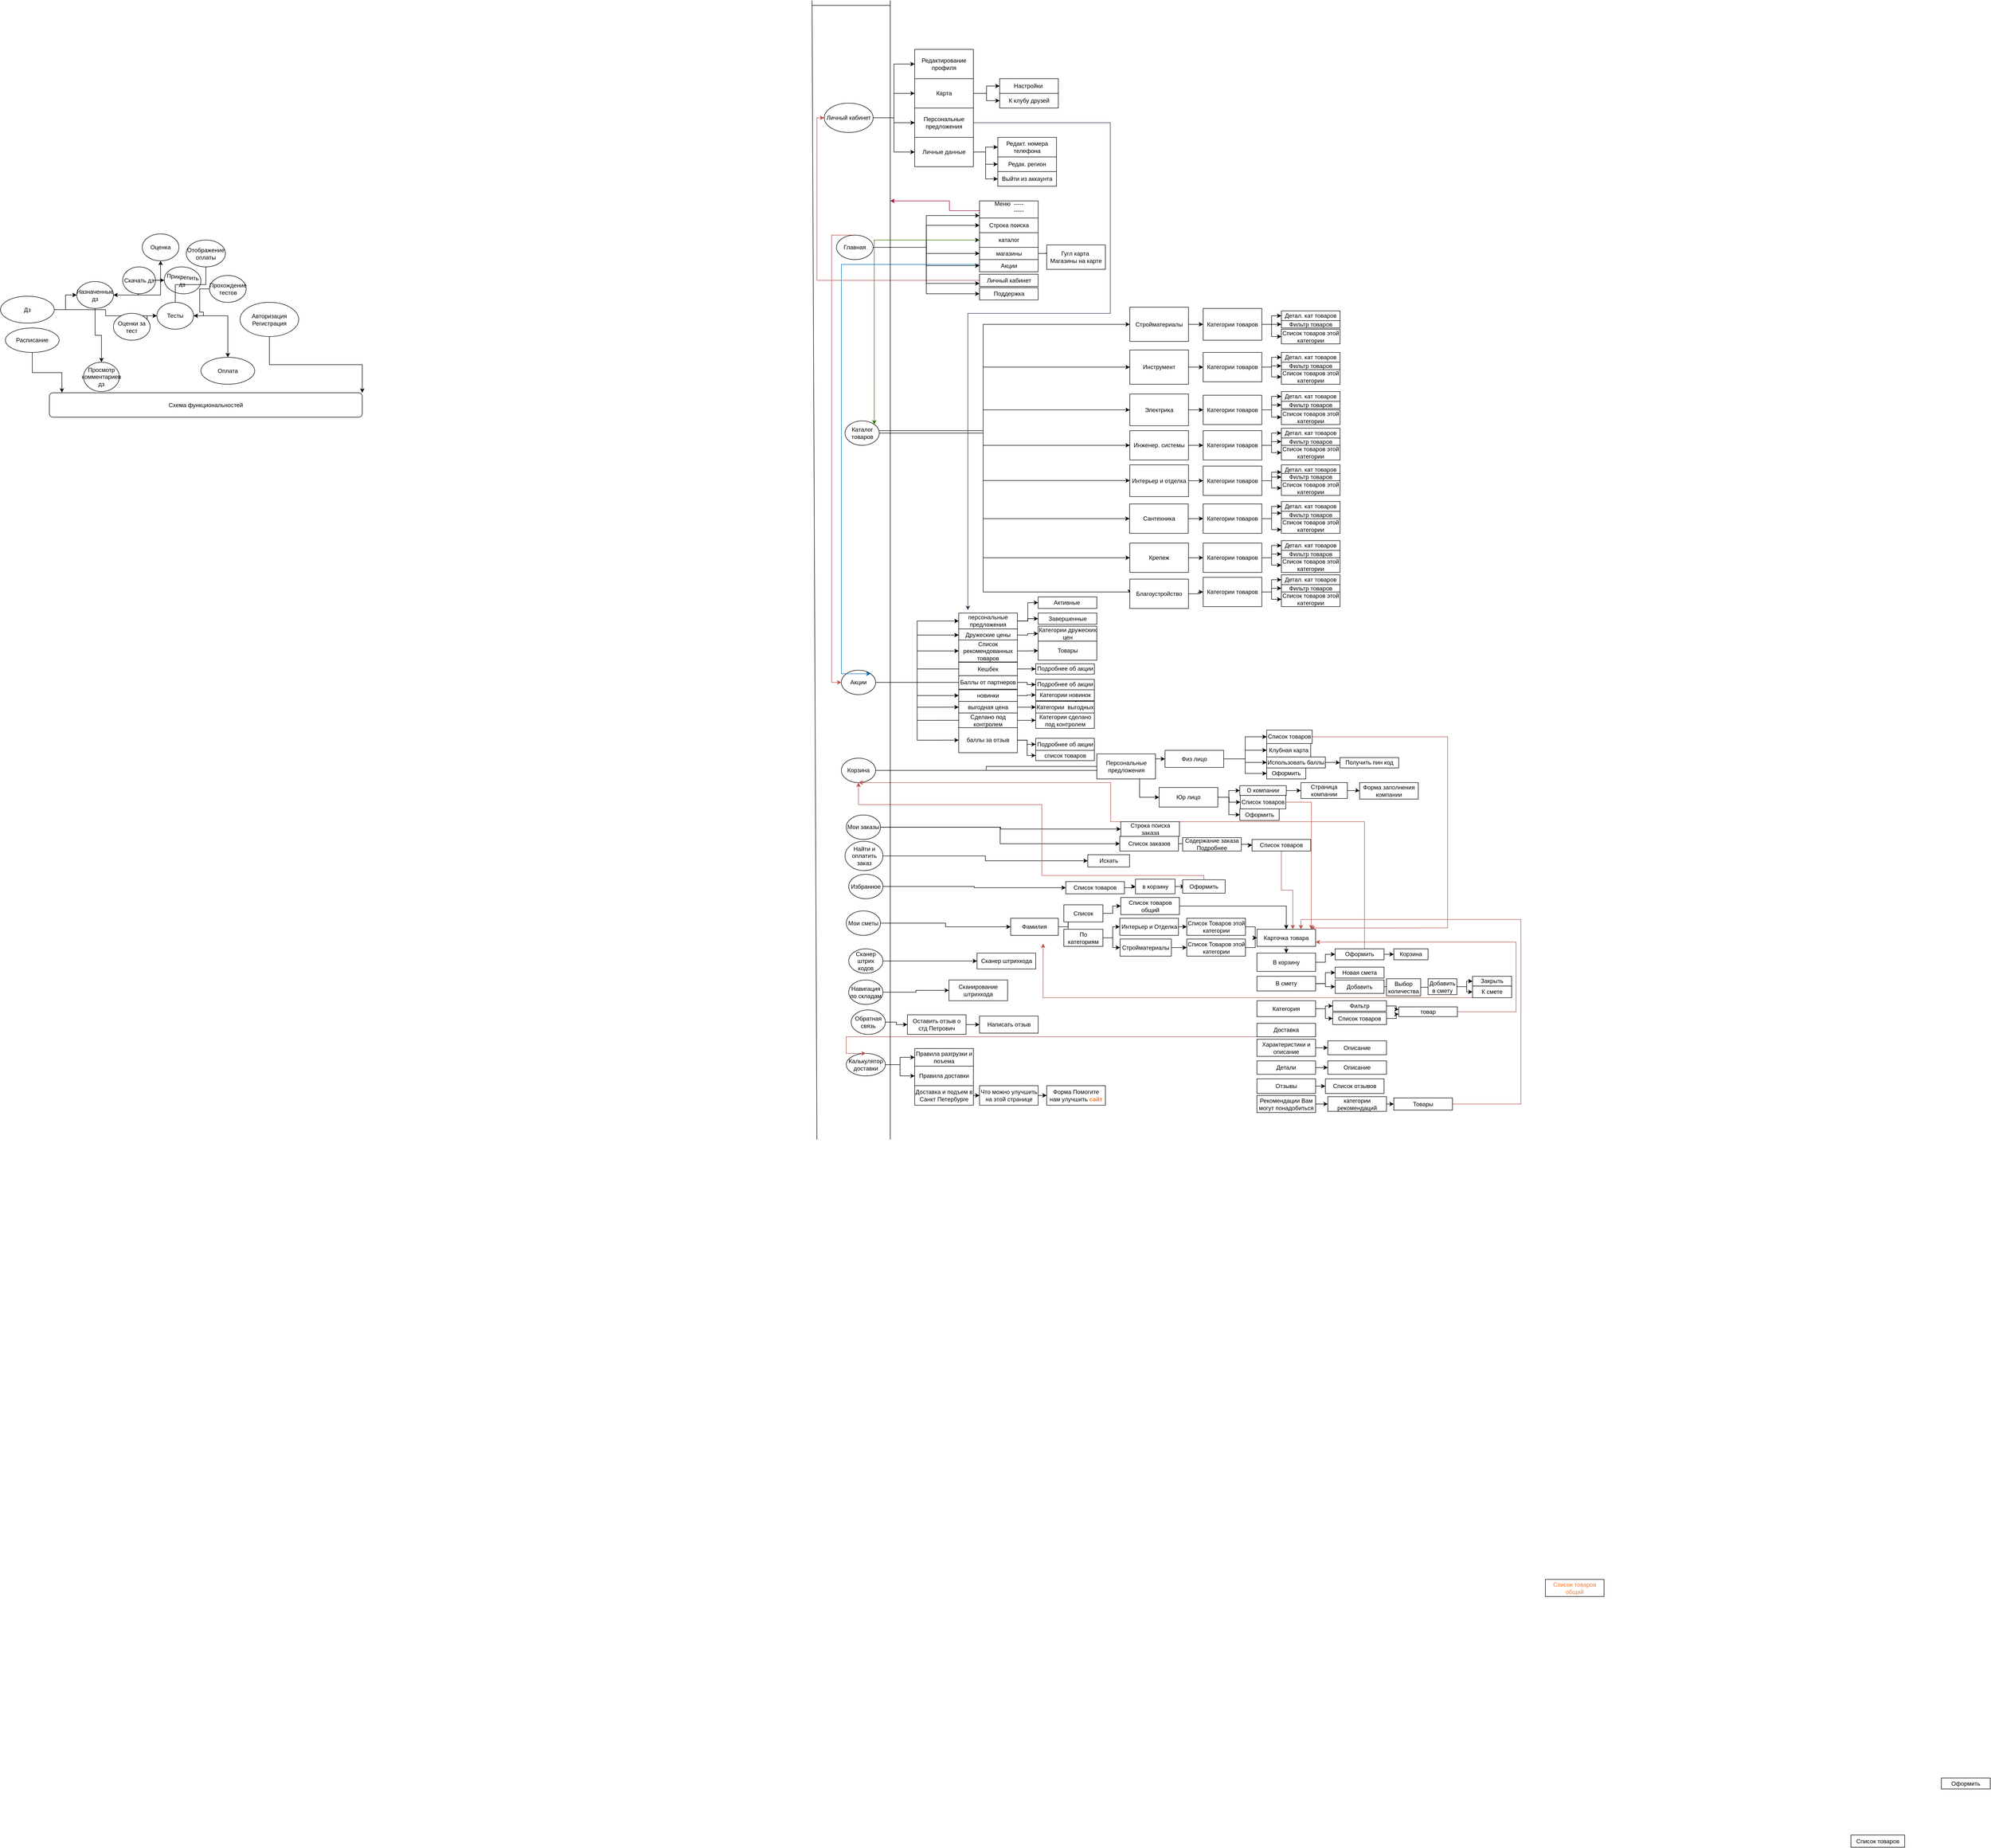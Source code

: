 <mxfile version="20.8.13" type="github"><diagram id="U0RmsbI3_DsycJLo-6Hl" name="Страница 1"><mxGraphModel dx="3902" dy="1941" grid="1" gridSize="10" guides="1" tooltips="1" connect="1" arrows="1" fold="1" page="1" pageScale="1" pageWidth="827" pageHeight="1169" math="0" shadow="0"><root><mxCell id="0"/><mxCell id="1" parent="0"/><mxCell id="DFrBvRubZC5HzV2DKxeO-72" style="edgeStyle=orthogonalEdgeStyle;rounded=0;orthogonalLoop=1;jettySize=auto;html=1;entryX=1;entryY=0;entryDx=0;entryDy=0;" parent="1" source="wQBdw31Ri1RnkoQGvBoy-1" target="DFrBvRubZC5HzV2DKxeO-44" edge="1"><mxGeometry relative="1" as="geometry"/></mxCell><mxCell id="wQBdw31Ri1RnkoQGvBoy-1" value="Авторизация&lt;br&gt;Регистрация" style="ellipse;whiteSpace=wrap;html=1;" parent="1" vertex="1"><mxGeometry x="-1320" y="217.5" width="120" height="70" as="geometry"/></mxCell><mxCell id="DFrBvRubZC5HzV2DKxeO-53" value="" style="edgeStyle=orthogonalEdgeStyle;rounded=0;orthogonalLoop=1;jettySize=auto;html=1;entryX=0.04;entryY=-0.006;entryDx=0;entryDy=0;entryPerimeter=0;" parent="1" source="DFrBvRubZC5HzV2DKxeO-1" target="DFrBvRubZC5HzV2DKxeO-44" edge="1"><mxGeometry relative="1" as="geometry"/></mxCell><mxCell id="DFrBvRubZC5HzV2DKxeO-1" value="Расписание" style="ellipse;whiteSpace=wrap;html=1;" parent="1" vertex="1"><mxGeometry x="-1800" y="270" width="110" height="50" as="geometry"/></mxCell><mxCell id="DFrBvRubZC5HzV2DKxeO-28" style="edgeStyle=orthogonalEdgeStyle;rounded=0;orthogonalLoop=1;jettySize=auto;html=1;" parent="1" source="DFrBvRubZC5HzV2DKxeO-7" target="DFrBvRubZC5HzV2DKxeO-27" edge="1"><mxGeometry relative="1" as="geometry"/></mxCell><mxCell id="DFrBvRubZC5HzV2DKxeO-30" style="edgeStyle=orthogonalEdgeStyle;rounded=0;orthogonalLoop=1;jettySize=auto;html=1;exitX=1;exitY=0.5;exitDx=0;exitDy=0;" parent="1" source="DFrBvRubZC5HzV2DKxeO-7" target="DFrBvRubZC5HzV2DKxeO-29" edge="1"><mxGeometry relative="1" as="geometry"/></mxCell><mxCell id="DFrBvRubZC5HzV2DKxeO-7" value="Дз" style="ellipse;whiteSpace=wrap;html=1;" parent="1" vertex="1"><mxGeometry x="-1810" y="205" width="110" height="55" as="geometry"/></mxCell><mxCell id="DFrBvRubZC5HzV2DKxeO-19" value="Оплата" style="ellipse;whiteSpace=wrap;html=1;" parent="1" vertex="1"><mxGeometry x="-1400" y="330" width="110" height="55" as="geometry"/></mxCell><mxCell id="DFrBvRubZC5HzV2DKxeO-35" style="edgeStyle=orthogonalEdgeStyle;rounded=0;orthogonalLoop=1;jettySize=auto;html=1;" parent="1" source="DFrBvRubZC5HzV2DKxeO-27" target="DFrBvRubZC5HzV2DKxeO-34" edge="1"><mxGeometry relative="1" as="geometry"/></mxCell><mxCell id="DFrBvRubZC5HzV2DKxeO-39" style="edgeStyle=orthogonalEdgeStyle;rounded=0;orthogonalLoop=1;jettySize=auto;html=1;" parent="1" source="DFrBvRubZC5HzV2DKxeO-29" target="DFrBvRubZC5HzV2DKxeO-38" edge="1"><mxGeometry relative="1" as="geometry"/></mxCell><mxCell id="DFrBvRubZC5HzV2DKxeO-34" value="Оценки за тест" style="ellipse;whiteSpace=wrap;html=1;" parent="1" vertex="1"><mxGeometry x="-1579" y="240" width="75" height="55" as="geometry"/></mxCell><mxCell id="DFrBvRubZC5HzV2DKxeO-56" value="" style="edgeStyle=orthogonalEdgeStyle;rounded=0;orthogonalLoop=1;jettySize=auto;html=1;startArrow=none;" parent="1" source="DFrBvRubZC5HzV2DKxeO-38" target="DFrBvRubZC5HzV2DKxeO-29" edge="1"><mxGeometry relative="1" as="geometry"/></mxCell><mxCell id="DFrBvRubZC5HzV2DKxeO-36" value="Скачать дз" style="ellipse;whiteSpace=wrap;html=1;" parent="1" vertex="1"><mxGeometry x="-1560" y="145" width="67" height="55" as="geometry"/></mxCell><mxCell id="DFrBvRubZC5HzV2DKxeO-51" value="" style="edgeStyle=orthogonalEdgeStyle;rounded=0;orthogonalLoop=1;jettySize=auto;html=1;startArrow=none;" parent="1" source="DFrBvRubZC5HzV2DKxeO-27" target="DFrBvRubZC5HzV2DKxeO-19" edge="1"><mxGeometry relative="1" as="geometry"/></mxCell><mxCell id="DFrBvRubZC5HzV2DKxeO-42" value="Отображение оплаты" style="ellipse;whiteSpace=wrap;html=1;" parent="1" vertex="1"><mxGeometry x="-1430" y="90" width="80" height="55" as="geometry"/></mxCell><mxCell id="DFrBvRubZC5HzV2DKxeO-44" value="Схема функциональностей" style="rounded=1;whiteSpace=wrap;html=1;" parent="1" vertex="1"><mxGeometry x="-1710" y="402.5" width="640" height="50" as="geometry"/></mxCell><mxCell id="DFrBvRubZC5HzV2DKxeO-58" value="" style="edgeStyle=orthogonalEdgeStyle;rounded=0;orthogonalLoop=1;jettySize=auto;html=1;" parent="1" source="DFrBvRubZC5HzV2DKxeO-29" target="DFrBvRubZC5HzV2DKxeO-57" edge="1"><mxGeometry relative="1" as="geometry"/></mxCell><mxCell id="DFrBvRubZC5HzV2DKxeO-60" value="" style="edgeStyle=orthogonalEdgeStyle;rounded=0;orthogonalLoop=1;jettySize=auto;html=1;" parent="1" source="DFrBvRubZC5HzV2DKxeO-29" target="DFrBvRubZC5HzV2DKxeO-59" edge="1"><mxGeometry relative="1" as="geometry"/></mxCell><mxCell id="DFrBvRubZC5HzV2DKxeO-29" value="Назначенные дз" style="ellipse;whiteSpace=wrap;html=1;" parent="1" vertex="1"><mxGeometry x="-1654" y="175" width="75" height="55" as="geometry"/></mxCell><mxCell id="DFrBvRubZC5HzV2DKxeO-55" value="" style="edgeStyle=orthogonalEdgeStyle;rounded=0;orthogonalLoop=1;jettySize=auto;html=1;" parent="1" source="DFrBvRubZC5HzV2DKxeO-31" target="DFrBvRubZC5HzV2DKxeO-27" edge="1"><mxGeometry relative="1" as="geometry"/></mxCell><mxCell id="DFrBvRubZC5HzV2DKxeO-31" value="Прохождение тестов" style="ellipse;whiteSpace=wrap;html=1;" parent="1" vertex="1"><mxGeometry x="-1382.5" y="162.5" width="75" height="55" as="geometry"/></mxCell><mxCell id="DFrBvRubZC5HzV2DKxeO-57" value="Просмотр комментариев дз" style="ellipse;whiteSpace=wrap;html=1;" parent="1" vertex="1"><mxGeometry x="-1640" y="340" width="73" height="60" as="geometry"/></mxCell><mxCell id="DFrBvRubZC5HzV2DKxeO-59" value="Оценка" style="ellipse;whiteSpace=wrap;html=1;" parent="1" vertex="1"><mxGeometry x="-1520" y="77.5" width="75" height="55" as="geometry"/></mxCell><mxCell id="Sl6aIYEmaEGlfrM7wqKP-452" style="edgeStyle=orthogonalEdgeStyle;rounded=0;orthogonalLoop=1;jettySize=auto;html=1;entryX=0;entryY=0.75;entryDx=0;entryDy=0;fontColor=#000000;" parent="1" source="DFrBvRubZC5HzV2DKxeO-85" target="Sl6aIYEmaEGlfrM7wqKP-424" edge="1"><mxGeometry relative="1" as="geometry"/></mxCell><mxCell id="Sl6aIYEmaEGlfrM7wqKP-453" style="edgeStyle=orthogonalEdgeStyle;rounded=0;orthogonalLoop=1;jettySize=auto;html=1;entryX=0;entryY=0.5;entryDx=0;entryDy=0;fontColor=#000000;" parent="1" source="DFrBvRubZC5HzV2DKxeO-85" target="Sl6aIYEmaEGlfrM7wqKP-429" edge="1"><mxGeometry relative="1" as="geometry"/></mxCell><mxCell id="Sl6aIYEmaEGlfrM7wqKP-457" style="edgeStyle=orthogonalEdgeStyle;rounded=0;orthogonalLoop=1;jettySize=auto;html=1;fontColor=#000000;" parent="1" source="DFrBvRubZC5HzV2DKxeO-85" target="Sl6aIYEmaEGlfrM7wqKP-426" edge="1"><mxGeometry relative="1" as="geometry"/></mxCell><mxCell id="Sl6aIYEmaEGlfrM7wqKP-416" style="edgeStyle=orthogonalEdgeStyle;rounded=0;orthogonalLoop=1;jettySize=auto;html=1;entryX=0;entryY=0.5;entryDx=0;entryDy=0;fontColor=#000000;" parent="1" source="DFrBvRubZC5HzV2DKxeO-86" target="Sl6aIYEmaEGlfrM7wqKP-318" edge="1"><mxGeometry relative="1" as="geometry"><Array as="points"><mxPoint x="200" y="485"/><mxPoint x="200" y="262"/></Array></mxGeometry></mxCell><mxCell id="Sl6aIYEmaEGlfrM7wqKP-420" style="edgeStyle=orthogonalEdgeStyle;rounded=0;orthogonalLoop=1;jettySize=auto;html=1;fontColor=#000000;" parent="1" source="DFrBvRubZC5HzV2DKxeO-86" target="Sl6aIYEmaEGlfrM7wqKP-314" edge="1"><mxGeometry relative="1" as="geometry"><Array as="points"><mxPoint x="200" y="480"/><mxPoint x="200" y="582"/></Array></mxGeometry></mxCell><mxCell id="Sl6aIYEmaEGlfrM7wqKP-421" style="edgeStyle=orthogonalEdgeStyle;rounded=0;orthogonalLoop=1;jettySize=auto;html=1;entryX=0;entryY=0.5;entryDx=0;entryDy=0;fontColor=#000000;" parent="1" source="DFrBvRubZC5HzV2DKxeO-86" target="Sl6aIYEmaEGlfrM7wqKP-315" edge="1"><mxGeometry relative="1" as="geometry"><Array as="points"><mxPoint x="200" y="485"/><mxPoint x="200" y="510"/></Array></mxGeometry></mxCell><mxCell id="Sl6aIYEmaEGlfrM7wqKP-422" style="edgeStyle=orthogonalEdgeStyle;rounded=0;orthogonalLoop=1;jettySize=auto;html=1;entryX=0;entryY=0.5;entryDx=0;entryDy=0;fontColor=#000000;" parent="1" source="DFrBvRubZC5HzV2DKxeO-86" target="Sl6aIYEmaEGlfrM7wqKP-316" edge="1"><mxGeometry relative="1" as="geometry"><Array as="points"><mxPoint x="200" y="485"/><mxPoint x="200" y="438"/></Array></mxGeometry></mxCell><mxCell id="Sl6aIYEmaEGlfrM7wqKP-423" style="edgeStyle=orthogonalEdgeStyle;rounded=0;orthogonalLoop=1;jettySize=auto;html=1;entryX=0;entryY=0.5;entryDx=0;entryDy=0;fontColor=#000000;" parent="1" source="DFrBvRubZC5HzV2DKxeO-86" target="Sl6aIYEmaEGlfrM7wqKP-317" edge="1"><mxGeometry relative="1" as="geometry"><Array as="points"><mxPoint x="200" y="485"/><mxPoint x="200" y="350"/></Array></mxGeometry></mxCell><mxCell id="Sl6aIYEmaEGlfrM7wqKP-483" style="edgeStyle=orthogonalEdgeStyle;rounded=0;orthogonalLoop=1;jettySize=auto;html=1;entryX=0;entryY=0.5;entryDx=0;entryDy=0;fontColor=#000000;" parent="1" source="DFrBvRubZC5HzV2DKxeO-86" target="Sl6aIYEmaEGlfrM7wqKP-309" edge="1"><mxGeometry relative="1" as="geometry"><Array as="points"><mxPoint x="200" y="485"/><mxPoint x="200" y="660"/></Array></mxGeometry></mxCell><mxCell id="Sl6aIYEmaEGlfrM7wqKP-484" style="edgeStyle=orthogonalEdgeStyle;rounded=0;orthogonalLoop=1;jettySize=auto;html=1;entryX=0;entryY=0.5;entryDx=0;entryDy=0;fontColor=#000000;" parent="1" source="DFrBvRubZC5HzV2DKxeO-86" target="Sl6aIYEmaEGlfrM7wqKP-311" edge="1"><mxGeometry relative="1" as="geometry"><Array as="points"><mxPoint x="200" y="485"/><mxPoint x="200" y="740"/></Array></mxGeometry></mxCell><mxCell id="Sl6aIYEmaEGlfrM7wqKP-485" style="edgeStyle=orthogonalEdgeStyle;rounded=0;orthogonalLoop=1;jettySize=auto;html=1;entryX=0;entryY=0.5;entryDx=0;entryDy=0;fontColor=#000000;" parent="1" source="DFrBvRubZC5HzV2DKxeO-86" target="Sl6aIYEmaEGlfrM7wqKP-312" edge="1"><mxGeometry relative="1" as="geometry"><Array as="points"><mxPoint x="200" y="485"/><mxPoint x="200" y="810"/></Array></mxGeometry></mxCell><mxCell id="DFrBvRubZC5HzV2DKxeO-86" value="Каталог товаров" style="ellipse;whiteSpace=wrap;html=1;" parent="1" vertex="1"><mxGeometry x="-82.5" y="460" width="70" height="50" as="geometry"/></mxCell><mxCell id="Sl6aIYEmaEGlfrM7wqKP-477" style="edgeStyle=orthogonalEdgeStyle;rounded=0;orthogonalLoop=1;jettySize=auto;html=1;entryX=0;entryY=0.5;entryDx=0;entryDy=0;fontColor=#000000;" parent="1" source="DFrBvRubZC5HzV2DKxeO-87" target="Sl6aIYEmaEGlfrM7wqKP-244" edge="1"><mxGeometry relative="1" as="geometry"/></mxCell><mxCell id="Sl6aIYEmaEGlfrM7wqKP-478" style="edgeStyle=orthogonalEdgeStyle;rounded=0;orthogonalLoop=1;jettySize=auto;html=1;entryX=0;entryY=0.5;entryDx=0;entryDy=0;fontColor=#000000;" parent="1" source="DFrBvRubZC5HzV2DKxeO-87" target="Sl6aIYEmaEGlfrM7wqKP-246" edge="1"><mxGeometry relative="1" as="geometry"/></mxCell><mxCell id="Sl6aIYEmaEGlfrM7wqKP-479" style="edgeStyle=orthogonalEdgeStyle;rounded=0;orthogonalLoop=1;jettySize=auto;html=1;entryX=0;entryY=0.5;entryDx=0;entryDy=0;fontColor=#000000;" parent="1" source="DFrBvRubZC5HzV2DKxeO-87" target="Sl6aIYEmaEGlfrM7wqKP-257" edge="1"><mxGeometry relative="1" as="geometry"/></mxCell><mxCell id="Sl6aIYEmaEGlfrM7wqKP-480" style="edgeStyle=orthogonalEdgeStyle;rounded=0;orthogonalLoop=1;jettySize=auto;html=1;entryX=0;entryY=0.5;entryDx=0;entryDy=0;fontColor=#000000;" parent="1" source="DFrBvRubZC5HzV2DKxeO-87" target="Sl6aIYEmaEGlfrM7wqKP-259" edge="1"><mxGeometry relative="1" as="geometry"/></mxCell><mxCell id="Sl6aIYEmaEGlfrM7wqKP-481" style="edgeStyle=orthogonalEdgeStyle;rounded=0;orthogonalLoop=1;jettySize=auto;html=1;entryX=0;entryY=0.5;entryDx=0;entryDy=0;fontColor=#000000;" parent="1" source="DFrBvRubZC5HzV2DKxeO-87" target="Sl6aIYEmaEGlfrM7wqKP-267" edge="1"><mxGeometry relative="1" as="geometry"/></mxCell><mxCell id="Sl6aIYEmaEGlfrM7wqKP-482" style="edgeStyle=orthogonalEdgeStyle;rounded=0;orthogonalLoop=1;jettySize=auto;html=1;entryX=0;entryY=0.5;entryDx=0;entryDy=0;fontColor=#000000;" parent="1" source="DFrBvRubZC5HzV2DKxeO-87" target="Sl6aIYEmaEGlfrM7wqKP-236" edge="1"><mxGeometry relative="1" as="geometry"/></mxCell><mxCell id="DFrBvRubZC5HzV2DKxeO-87" value="Акции" style="ellipse;whiteSpace=wrap;html=1;" parent="1" vertex="1"><mxGeometry x="-90" y="970.0" width="70" height="50" as="geometry"/></mxCell><mxCell id="Sl6aIYEmaEGlfrM7wqKP-203" value="" style="edgeStyle=orthogonalEdgeStyle;rounded=0;orthogonalLoop=1;jettySize=auto;html=1;fontColor=#000000;" parent="1" source="DFrBvRubZC5HzV2DKxeO-88" target="Sl6aIYEmaEGlfrM7wqKP-202" edge="1"><mxGeometry relative="1" as="geometry"><Array as="points"><mxPoint x="520" y="1230"/></Array></mxGeometry></mxCell><mxCell id="Sl6aIYEmaEGlfrM7wqKP-218" style="edgeStyle=orthogonalEdgeStyle;rounded=0;orthogonalLoop=1;jettySize=auto;html=1;entryX=0;entryY=0.5;entryDx=0;entryDy=0;fontColor=#000000;startArrow=none;" parent="1" source="Y1IREeLu8F39SyWpKlY7-40" target="Sl6aIYEmaEGlfrM7wqKP-200" edge="1"><mxGeometry relative="1" as="geometry"><Array as="points"><mxPoint x="550" y="1170"/><mxPoint x="550" y="1152"/></Array></mxGeometry></mxCell><mxCell id="DFrBvRubZC5HzV2DKxeO-88" value="Корзина" style="ellipse;whiteSpace=wrap;html=1;" parent="1" vertex="1"><mxGeometry x="-90" y="1150" width="70" height="50" as="geometry"/></mxCell><mxCell id="Sl6aIYEmaEGlfrM7wqKP-190" value="" style="edgeStyle=orthogonalEdgeStyle;rounded=0;orthogonalLoop=1;jettySize=auto;html=1;fontColor=#000000;" parent="1" source="DFrBvRubZC5HzV2DKxeO-89" target="Sl6aIYEmaEGlfrM7wqKP-189" edge="1"><mxGeometry relative="1" as="geometry"/></mxCell><mxCell id="Sl6aIYEmaEGlfrM7wqKP-192" value="" style="edgeStyle=orthogonalEdgeStyle;rounded=0;orthogonalLoop=1;jettySize=auto;html=1;fontColor=#000000;" parent="1" source="DFrBvRubZC5HzV2DKxeO-89" target="Sl6aIYEmaEGlfrM7wqKP-191" edge="1"><mxGeometry relative="1" as="geometry"/></mxCell><mxCell id="DFrBvRubZC5HzV2DKxeO-89" value="Мои заказы" style="ellipse;whiteSpace=wrap;html=1;" parent="1" vertex="1"><mxGeometry x="-80" y="1266.25" width="70" height="50" as="geometry"/></mxCell><mxCell id="Sl6aIYEmaEGlfrM7wqKP-29" value="" style="edgeStyle=orthogonalEdgeStyle;rounded=0;orthogonalLoop=1;jettySize=auto;html=1;" parent="1" source="DFrBvRubZC5HzV2DKxeO-94" target="Sl6aIYEmaEGlfrM7wqKP-28" edge="1"><mxGeometry relative="1" as="geometry"/></mxCell><mxCell id="DFrBvRubZC5HzV2DKxeO-94" value="Мои сметы" style="ellipse;whiteSpace=wrap;html=1;" parent="1" vertex="1"><mxGeometry x="-80" y="1462.5" width="70" height="50" as="geometry"/></mxCell><mxCell id="Sl6aIYEmaEGlfrM7wqKP-25" value="" style="edgeStyle=orthogonalEdgeStyle;rounded=0;orthogonalLoop=1;jettySize=auto;html=1;" parent="1" source="DFrBvRubZC5HzV2DKxeO-96" target="Sl6aIYEmaEGlfrM7wqKP-24" edge="1"><mxGeometry relative="1" as="geometry"/></mxCell><mxCell id="DFrBvRubZC5HzV2DKxeO-96" value="Сканер штрих кодов" style="ellipse;whiteSpace=wrap;html=1;" parent="1" vertex="1"><mxGeometry x="-75" y="1540" width="70" height="50" as="geometry"/></mxCell><mxCell id="Sl6aIYEmaEGlfrM7wqKP-22" value="" style="edgeStyle=orthogonalEdgeStyle;rounded=0;orthogonalLoop=1;jettySize=auto;html=1;" parent="1" source="DFrBvRubZC5HzV2DKxeO-98" target="Sl6aIYEmaEGlfrM7wqKP-21" edge="1"><mxGeometry relative="1" as="geometry"/></mxCell><mxCell id="DFrBvRubZC5HzV2DKxeO-98" value="Навигация по складам" style="ellipse;whiteSpace=wrap;html=1;" parent="1" vertex="1"><mxGeometry x="-75" y="1603.75" width="70" height="50" as="geometry"/></mxCell><mxCell id="Sl6aIYEmaEGlfrM7wqKP-16" value="" style="edgeStyle=orthogonalEdgeStyle;rounded=0;orthogonalLoop=1;jettySize=auto;html=1;" parent="1" source="DFrBvRubZC5HzV2DKxeO-100" target="Sl6aIYEmaEGlfrM7wqKP-15" edge="1"><mxGeometry relative="1" as="geometry"/></mxCell><mxCell id="DFrBvRubZC5HzV2DKxeO-100" value="Обратная связь" style="ellipse;whiteSpace=wrap;html=1;" parent="1" vertex="1"><mxGeometry x="-70" y="1665" width="70" height="50" as="geometry"/></mxCell><mxCell id="Sl6aIYEmaEGlfrM7wqKP-54" value="" style="edgeStyle=orthogonalEdgeStyle;rounded=0;orthogonalLoop=1;jettySize=auto;html=1;startArrow=none;" parent="1" source="Sl6aIYEmaEGlfrM7wqKP-47" target="Sl6aIYEmaEGlfrM7wqKP-53" edge="1"><mxGeometry relative="1" as="geometry"/></mxCell><mxCell id="Sl6aIYEmaEGlfrM7wqKP-61" value="" style="edgeStyle=orthogonalEdgeStyle;rounded=0;orthogonalLoop=1;jettySize=auto;html=1;fontColor=#FF7626;" parent="1" source="DFrBvRubZC5HzV2DKxeO-102" target="Sl6aIYEmaEGlfrM7wqKP-50" edge="1"><mxGeometry relative="1" as="geometry"/></mxCell><mxCell id="Sl6aIYEmaEGlfrM7wqKP-62" value="" style="edgeStyle=orthogonalEdgeStyle;rounded=0;orthogonalLoop=1;jettySize=auto;html=1;fontColor=#FF7626;" parent="1" source="DFrBvRubZC5HzV2DKxeO-102" target="Sl6aIYEmaEGlfrM7wqKP-47" edge="1"><mxGeometry relative="1" as="geometry"/></mxCell><mxCell id="DFrBvRubZC5HzV2DKxeO-102" value="Калькулятор доставки" style="ellipse;whiteSpace=wrap;html=1;" parent="1" vertex="1"><mxGeometry x="-80" y="1754" width="80" height="46" as="geometry"/></mxCell><mxCell id="Sl6aIYEmaEGlfrM7wqKP-187" value="" style="edgeStyle=orthogonalEdgeStyle;rounded=0;orthogonalLoop=1;jettySize=auto;html=1;fontColor=#000000;" parent="1" source="DFrBvRubZC5HzV2DKxeO-167" target="Sl6aIYEmaEGlfrM7wqKP-185" edge="1"><mxGeometry relative="1" as="geometry"/></mxCell><mxCell id="DFrBvRubZC5HzV2DKxeO-167" value="Найти и оплатить заказ" style="ellipse;whiteSpace=wrap;html=1;" parent="1" vertex="1"><mxGeometry x="-82.5" y="1320" width="77.5" height="60" as="geometry"/></mxCell><mxCell id="Sl6aIYEmaEGlfrM7wqKP-174" value="" style="edgeStyle=orthogonalEdgeStyle;rounded=0;orthogonalLoop=1;jettySize=auto;html=1;fontColor=#000000;" parent="1" source="DFrBvRubZC5HzV2DKxeO-187" target="Sl6aIYEmaEGlfrM7wqKP-173" edge="1"><mxGeometry relative="1" as="geometry"/></mxCell><mxCell id="DFrBvRubZC5HzV2DKxeO-187" value="Избранное" style="ellipse;whiteSpace=wrap;html=1;" parent="1" vertex="1"><mxGeometry x="-75" y="1387.5" width="70" height="50" as="geometry"/></mxCell><mxCell id="Sl6aIYEmaEGlfrM7wqKP-20" value="" style="edgeStyle=orthogonalEdgeStyle;rounded=0;orthogonalLoop=1;jettySize=auto;html=1;" parent="1" source="Sl6aIYEmaEGlfrM7wqKP-15" target="Sl6aIYEmaEGlfrM7wqKP-19" edge="1"><mxGeometry relative="1" as="geometry"/></mxCell><mxCell id="Sl6aIYEmaEGlfrM7wqKP-15" value="Оставить отзыв о стд Петрович" style="whiteSpace=wrap;html=1;" parent="1" vertex="1"><mxGeometry x="45" y="1675" width="120" height="40" as="geometry"/></mxCell><mxCell id="Sl6aIYEmaEGlfrM7wqKP-19" value="Написать отзыв" style="whiteSpace=wrap;html=1;" parent="1" vertex="1"><mxGeometry x="192.5" y="1677.5" width="120" height="35" as="geometry"/></mxCell><mxCell id="Sl6aIYEmaEGlfrM7wqKP-21" value="Сканирование штрихкода" style="whiteSpace=wrap;html=1;" parent="1" vertex="1"><mxGeometry x="130" y="1603.75" width="120" height="42.5" as="geometry"/></mxCell><mxCell id="Sl6aIYEmaEGlfrM7wqKP-24" value="Сканер штрихкода" style="whiteSpace=wrap;html=1;" parent="1" vertex="1"><mxGeometry x="187.5" y="1548.75" width="120" height="32.5" as="geometry"/></mxCell><mxCell id="Sl6aIYEmaEGlfrM7wqKP-31" value="" style="edgeStyle=orthogonalEdgeStyle;rounded=0;orthogonalLoop=1;jettySize=auto;html=1;" parent="1" source="Sl6aIYEmaEGlfrM7wqKP-28" target="Sl6aIYEmaEGlfrM7wqKP-30" edge="1"><mxGeometry relative="1" as="geometry"/></mxCell><mxCell id="Sl6aIYEmaEGlfrM7wqKP-32" value="" style="edgeStyle=orthogonalEdgeStyle;rounded=0;orthogonalLoop=1;jettySize=auto;html=1;" parent="1" source="Sl6aIYEmaEGlfrM7wqKP-28" target="Sl6aIYEmaEGlfrM7wqKP-30" edge="1"><mxGeometry relative="1" as="geometry"/></mxCell><mxCell id="Sl6aIYEmaEGlfrM7wqKP-34" value="" style="edgeStyle=orthogonalEdgeStyle;rounded=0;orthogonalLoop=1;jettySize=auto;html=1;" parent="1" source="Sl6aIYEmaEGlfrM7wqKP-28" target="Sl6aIYEmaEGlfrM7wqKP-33" edge="1"><mxGeometry relative="1" as="geometry"/></mxCell><mxCell id="Sl6aIYEmaEGlfrM7wqKP-28" value="Фамилия" style="whiteSpace=wrap;html=1;" parent="1" vertex="1"><mxGeometry x="256.25" y="1477.5" width="97.5" height="35" as="geometry"/></mxCell><mxCell id="Sl6aIYEmaEGlfrM7wqKP-77" value="" style="edgeStyle=orthogonalEdgeStyle;rounded=0;orthogonalLoop=1;jettySize=auto;html=1;fontColor=#FF7626;" parent="1" source="Sl6aIYEmaEGlfrM7wqKP-30" target="Sl6aIYEmaEGlfrM7wqKP-76" edge="1"><mxGeometry relative="1" as="geometry"/></mxCell><mxCell id="Sl6aIYEmaEGlfrM7wqKP-30" value="Список" style="whiteSpace=wrap;html=1;" parent="1" vertex="1"><mxGeometry x="365" y="1450" width="80" height="35" as="geometry"/></mxCell><mxCell id="Sl6aIYEmaEGlfrM7wqKP-36" value="" style="edgeStyle=orthogonalEdgeStyle;rounded=0;orthogonalLoop=1;jettySize=auto;html=1;" parent="1" source="Sl6aIYEmaEGlfrM7wqKP-33" target="Sl6aIYEmaEGlfrM7wqKP-35" edge="1"><mxGeometry relative="1" as="geometry"/></mxCell><mxCell id="Sl6aIYEmaEGlfrM7wqKP-38" value="" style="edgeStyle=orthogonalEdgeStyle;rounded=0;orthogonalLoop=1;jettySize=auto;html=1;" parent="1" source="Sl6aIYEmaEGlfrM7wqKP-33" target="Sl6aIYEmaEGlfrM7wqKP-35" edge="1"><mxGeometry relative="1" as="geometry"/></mxCell><mxCell id="Sl6aIYEmaEGlfrM7wqKP-40" value="" style="edgeStyle=orthogonalEdgeStyle;rounded=0;orthogonalLoop=1;jettySize=auto;html=1;" parent="1" source="Sl6aIYEmaEGlfrM7wqKP-33" target="Sl6aIYEmaEGlfrM7wqKP-39" edge="1"><mxGeometry relative="1" as="geometry"/></mxCell><mxCell id="Sl6aIYEmaEGlfrM7wqKP-33" value="По категориям" style="whiteSpace=wrap;html=1;" parent="1" vertex="1"><mxGeometry x="365" y="1500" width="80" height="35" as="geometry"/></mxCell><mxCell id="Sl6aIYEmaEGlfrM7wqKP-42" value="" style="edgeStyle=orthogonalEdgeStyle;rounded=0;orthogonalLoop=1;jettySize=auto;html=1;" parent="1" source="Sl6aIYEmaEGlfrM7wqKP-35" target="Sl6aIYEmaEGlfrM7wqKP-41" edge="1"><mxGeometry relative="1" as="geometry"/></mxCell><mxCell id="Sl6aIYEmaEGlfrM7wqKP-35" value="Стройматериалы" style="whiteSpace=wrap;html=1;" parent="1" vertex="1"><mxGeometry x="480" y="1520" width="105" height="35" as="geometry"/></mxCell><mxCell id="Sl6aIYEmaEGlfrM7wqKP-111" value="" style="edgeStyle=orthogonalEdgeStyle;rounded=0;orthogonalLoop=1;jettySize=auto;html=1;fontColor=#000000;" parent="1" source="Sl6aIYEmaEGlfrM7wqKP-39" target="Sl6aIYEmaEGlfrM7wqKP-44" edge="1"><mxGeometry relative="1" as="geometry"/></mxCell><mxCell id="Sl6aIYEmaEGlfrM7wqKP-39" value="Интерьер и Отделка" style="whiteSpace=wrap;html=1;" parent="1" vertex="1"><mxGeometry x="479.5" y="1477.5" width="120" height="35" as="geometry"/></mxCell><mxCell id="Sl6aIYEmaEGlfrM7wqKP-71" value="" style="edgeStyle=orthogonalEdgeStyle;rounded=0;orthogonalLoop=1;jettySize=auto;html=1;fontColor=#FF7626;" parent="1" source="Sl6aIYEmaEGlfrM7wqKP-41" target="Sl6aIYEmaEGlfrM7wqKP-70" edge="1"><mxGeometry relative="1" as="geometry"/></mxCell><mxCell id="Sl6aIYEmaEGlfrM7wqKP-41" value="Список Товаров этой категории" style="whiteSpace=wrap;html=1;" parent="1" vertex="1"><mxGeometry x="616.5" y="1520" width="120" height="35" as="geometry"/></mxCell><mxCell id="Sl6aIYEmaEGlfrM7wqKP-82" value="" style="edgeStyle=orthogonalEdgeStyle;rounded=0;orthogonalLoop=1;jettySize=auto;html=1;fontColor=#FF7626;" parent="1" source="Sl6aIYEmaEGlfrM7wqKP-44" target="Sl6aIYEmaEGlfrM7wqKP-70" edge="1"><mxGeometry relative="1" as="geometry"/></mxCell><mxCell id="Sl6aIYEmaEGlfrM7wqKP-44" value="Список Товаров этой категории" style="whiteSpace=wrap;html=1;" parent="1" vertex="1"><mxGeometry x="616.5" y="1477.5" width="120" height="35" as="geometry"/></mxCell><mxCell id="Sl6aIYEmaEGlfrM7wqKP-50" value="Правила разгрузки и поъема" style="whiteSpace=wrap;html=1;" parent="1" vertex="1"><mxGeometry x="60" y="1744" width="120" height="36" as="geometry"/></mxCell><mxCell id="Sl6aIYEmaEGlfrM7wqKP-57" value="" style="edgeStyle=orthogonalEdgeStyle;rounded=0;orthogonalLoop=1;jettySize=auto;html=1;" parent="1" source="Sl6aIYEmaEGlfrM7wqKP-53" target="Sl6aIYEmaEGlfrM7wqKP-56" edge="1"><mxGeometry relative="1" as="geometry"/></mxCell><mxCell id="Sl6aIYEmaEGlfrM7wqKP-53" value="Доставка и подъем в Санкт Петербурге" style="whiteSpace=wrap;html=1;" parent="1" vertex="1"><mxGeometry x="60" y="1820" width="120" height="40" as="geometry"/></mxCell><mxCell id="Sl6aIYEmaEGlfrM7wqKP-60" value="" style="edgeStyle=orthogonalEdgeStyle;rounded=0;orthogonalLoop=1;jettySize=auto;html=1;" parent="1" source="Sl6aIYEmaEGlfrM7wqKP-56" target="Sl6aIYEmaEGlfrM7wqKP-59" edge="1"><mxGeometry relative="1" as="geometry"/></mxCell><mxCell id="Sl6aIYEmaEGlfrM7wqKP-56" value="Что можно улучшить на этой странице" style="whiteSpace=wrap;html=1;" parent="1" vertex="1"><mxGeometry x="192.5" y="1820" width="120" height="40" as="geometry"/></mxCell><mxCell id="Sl6aIYEmaEGlfrM7wqKP-59" value="Форма Помогите нам улучшить &lt;b&gt;&lt;font color=&quot;#ff7626&quot;&gt;сайт&lt;/font&gt;&lt;/b&gt;" style="whiteSpace=wrap;html=1;" parent="1" vertex="1"><mxGeometry x="330" y="1820" width="120" height="40" as="geometry"/></mxCell><mxCell id="Sl6aIYEmaEGlfrM7wqKP-86" value="" style="edgeStyle=orthogonalEdgeStyle;rounded=0;orthogonalLoop=1;jettySize=auto;html=1;fontColor=#000000;" parent="1" source="Sl6aIYEmaEGlfrM7wqKP-70" target="Sl6aIYEmaEGlfrM7wqKP-85" edge="1"><mxGeometry relative="1" as="geometry"/></mxCell><mxCell id="Sl6aIYEmaEGlfrM7wqKP-70" value="Карточка товара" style="whiteSpace=wrap;html=1;" parent="1" vertex="1"><mxGeometry x="760" y="1500" width="120" height="35" as="geometry"/></mxCell><mxCell id="Sl6aIYEmaEGlfrM7wqKP-83" style="edgeStyle=orthogonalEdgeStyle;rounded=0;orthogonalLoop=1;jettySize=auto;html=1;entryX=0.5;entryY=0;entryDx=0;entryDy=0;fontColor=#FF7626;" parent="1" source="Sl6aIYEmaEGlfrM7wqKP-76" target="Sl6aIYEmaEGlfrM7wqKP-70" edge="1"><mxGeometry relative="1" as="geometry"/></mxCell><mxCell id="Sl6aIYEmaEGlfrM7wqKP-76" value="Список товаров общий" style="whiteSpace=wrap;html=1;" parent="1" vertex="1"><mxGeometry x="481.5" y="1435" width="120" height="35" as="geometry"/></mxCell><mxCell id="Sl6aIYEmaEGlfrM7wqKP-78" value="Список товаров общий" style="whiteSpace=wrap;html=1;fontColor=#FF7626;" parent="1" vertex="1"><mxGeometry x="1350" y="2830" width="120" height="35" as="geometry"/></mxCell><mxCell id="Sl6aIYEmaEGlfrM7wqKP-101" value="" style="edgeStyle=orthogonalEdgeStyle;rounded=0;orthogonalLoop=1;jettySize=auto;html=1;fontColor=#000000;" parent="1" source="Sl6aIYEmaEGlfrM7wqKP-85" target="Sl6aIYEmaEGlfrM7wqKP-100" edge="1"><mxGeometry relative="1" as="geometry"/></mxCell><mxCell id="Sl6aIYEmaEGlfrM7wqKP-85" value="В корзину" style="whiteSpace=wrap;html=1;" parent="1" vertex="1"><mxGeometry x="760" y="1548.75" width="120" height="37.5" as="geometry"/></mxCell><mxCell id="Sl6aIYEmaEGlfrM7wqKP-129" style="edgeStyle=orthogonalEdgeStyle;rounded=0;orthogonalLoop=1;jettySize=auto;html=1;fontColor=#000000;" parent="1" source="Sl6aIYEmaEGlfrM7wqKP-87" target="Sl6aIYEmaEGlfrM7wqKP-112" edge="1"><mxGeometry relative="1" as="geometry"/></mxCell><mxCell id="Sl6aIYEmaEGlfrM7wqKP-130" style="edgeStyle=orthogonalEdgeStyle;rounded=0;orthogonalLoop=1;jettySize=auto;html=1;fontColor=#000000;" parent="1" source="Sl6aIYEmaEGlfrM7wqKP-87" target="Sl6aIYEmaEGlfrM7wqKP-119" edge="1"><mxGeometry relative="1" as="geometry"/></mxCell><mxCell id="Sl6aIYEmaEGlfrM7wqKP-87" value="В смету" style="whiteSpace=wrap;html=1;fontColor=#000000;" parent="1" vertex="1"><mxGeometry x="760" y="1596.25" width="120" height="30" as="geometry"/></mxCell><mxCell id="Sl6aIYEmaEGlfrM7wqKP-140" value="" style="edgeStyle=orthogonalEdgeStyle;rounded=0;orthogonalLoop=1;jettySize=auto;html=1;fontColor=#000000;" parent="1" source="Sl6aIYEmaEGlfrM7wqKP-88" target="Sl6aIYEmaEGlfrM7wqKP-138" edge="1"><mxGeometry relative="1" as="geometry"/></mxCell><mxCell id="Sl6aIYEmaEGlfrM7wqKP-143" style="edgeStyle=orthogonalEdgeStyle;rounded=0;orthogonalLoop=1;jettySize=auto;html=1;fontColor=#000000;" parent="1" source="Sl6aIYEmaEGlfrM7wqKP-88" target="Sl6aIYEmaEGlfrM7wqKP-141" edge="1"><mxGeometry relative="1" as="geometry"/></mxCell><mxCell id="Sl6aIYEmaEGlfrM7wqKP-88" value="Категория" style="whiteSpace=wrap;html=1;" parent="1" vertex="1"><mxGeometry x="760" y="1646.25" width="120" height="32.5" as="geometry"/></mxCell><mxCell id="Sl6aIYEmaEGlfrM7wqKP-154" style="edgeStyle=orthogonalEdgeStyle;rounded=0;orthogonalLoop=1;jettySize=auto;html=1;entryX=0.5;entryY=0;entryDx=0;entryDy=0;fontColor=#000000;fillColor=#f8cecc;strokeColor=#b85450;" parent="1" source="Sl6aIYEmaEGlfrM7wqKP-90" target="DFrBvRubZC5HzV2DKxeO-102" edge="1"><mxGeometry relative="1" as="geometry"><Array as="points"><mxPoint x="-80" y="1720"/></Array></mxGeometry></mxCell><mxCell id="Sl6aIYEmaEGlfrM7wqKP-90" value="Доставка" style="whiteSpace=wrap;html=1;" parent="1" vertex="1"><mxGeometry x="760" y="1692.5" width="120" height="27.5" as="geometry"/></mxCell><mxCell id="Sl6aIYEmaEGlfrM7wqKP-156" value="" style="edgeStyle=orthogonalEdgeStyle;rounded=0;orthogonalLoop=1;jettySize=auto;html=1;fontColor=#000000;" parent="1" source="Sl6aIYEmaEGlfrM7wqKP-92" target="Sl6aIYEmaEGlfrM7wqKP-155" edge="1"><mxGeometry relative="1" as="geometry"/></mxCell><mxCell id="Sl6aIYEmaEGlfrM7wqKP-92" value="Характеристики и описание" style="whiteSpace=wrap;html=1;" parent="1" vertex="1"><mxGeometry x="760" y="1725" width="120" height="35" as="geometry"/></mxCell><mxCell id="Sl6aIYEmaEGlfrM7wqKP-165" value="" style="edgeStyle=orthogonalEdgeStyle;rounded=0;orthogonalLoop=1;jettySize=auto;html=1;fontColor=#000000;" parent="1" source="Sl6aIYEmaEGlfrM7wqKP-94" target="Sl6aIYEmaEGlfrM7wqKP-158" edge="1"><mxGeometry relative="1" as="geometry"/></mxCell><mxCell id="Sl6aIYEmaEGlfrM7wqKP-94" value="Детали" style="whiteSpace=wrap;html=1;" parent="1" vertex="1"><mxGeometry x="760" y="1769.25" width="120" height="27.5" as="geometry"/></mxCell><mxCell id="Sl6aIYEmaEGlfrM7wqKP-162" value="" style="edgeStyle=orthogonalEdgeStyle;rounded=0;orthogonalLoop=1;jettySize=auto;html=1;fontColor=#000000;" parent="1" source="Sl6aIYEmaEGlfrM7wqKP-96" target="Sl6aIYEmaEGlfrM7wqKP-161" edge="1"><mxGeometry relative="1" as="geometry"/></mxCell><mxCell id="Sl6aIYEmaEGlfrM7wqKP-96" value="Отзывы" style="whiteSpace=wrap;html=1;" parent="1" vertex="1"><mxGeometry x="760" y="1806" width="120" height="30" as="geometry"/></mxCell><mxCell id="Sl6aIYEmaEGlfrM7wqKP-168" value="" style="edgeStyle=orthogonalEdgeStyle;rounded=0;orthogonalLoop=1;jettySize=auto;html=1;fontColor=#000000;" parent="1" source="Sl6aIYEmaEGlfrM7wqKP-98" target="Sl6aIYEmaEGlfrM7wqKP-167" edge="1"><mxGeometry relative="1" as="geometry"/></mxCell><mxCell id="Sl6aIYEmaEGlfrM7wqKP-98" value="Рекомендации Вам могут понадобиться" style="whiteSpace=wrap;html=1;" parent="1" vertex="1"><mxGeometry x="760" y="1840" width="120" height="35" as="geometry"/></mxCell><mxCell id="Sl6aIYEmaEGlfrM7wqKP-103" value="" style="edgeStyle=orthogonalEdgeStyle;rounded=0;orthogonalLoop=1;jettySize=auto;html=1;fontColor=#000000;" parent="1" source="Sl6aIYEmaEGlfrM7wqKP-100" target="Sl6aIYEmaEGlfrM7wqKP-102" edge="1"><mxGeometry relative="1" as="geometry"/></mxCell><mxCell id="Sl6aIYEmaEGlfrM7wqKP-198" style="edgeStyle=orthogonalEdgeStyle;rounded=0;orthogonalLoop=1;jettySize=auto;html=1;entryX=0.5;entryY=1;entryDx=0;entryDy=0;fontColor=#000000;fillColor=#f8cecc;strokeColor=#b85450;" parent="1" source="Sl6aIYEmaEGlfrM7wqKP-100" target="DFrBvRubZC5HzV2DKxeO-88" edge="1"><mxGeometry relative="1" as="geometry"><Array as="points"><mxPoint x="980" y="1280"/><mxPoint x="461" y="1280"/></Array></mxGeometry></mxCell><mxCell id="Sl6aIYEmaEGlfrM7wqKP-100" value="Оформить" style="whiteSpace=wrap;html=1;" parent="1" vertex="1"><mxGeometry x="920" y="1540" width="100" height="22.5" as="geometry"/></mxCell><mxCell id="Sl6aIYEmaEGlfrM7wqKP-102" value="Корзина" style="whiteSpace=wrap;html=1;" parent="1" vertex="1"><mxGeometry x="1040" y="1540" width="70" height="22.5" as="geometry"/></mxCell><mxCell id="Sl6aIYEmaEGlfrM7wqKP-112" value="Новая смета" style="whiteSpace=wrap;html=1;fontColor=#000000;" parent="1" vertex="1"><mxGeometry x="920" y="1577.5" width="100" height="22.5" as="geometry"/></mxCell><mxCell id="Sl6aIYEmaEGlfrM7wqKP-118" value="Оформить" style="whiteSpace=wrap;html=1;fontColor=#000000;" parent="1" vertex="1"><mxGeometry x="2160" y="3236.25" width="100" height="22.5" as="geometry"/></mxCell><mxCell id="Sl6aIYEmaEGlfrM7wqKP-122" value="" style="edgeStyle=orthogonalEdgeStyle;rounded=0;orthogonalLoop=1;jettySize=auto;html=1;fontColor=#000000;" parent="1" source="Sl6aIYEmaEGlfrM7wqKP-119" target="Sl6aIYEmaEGlfrM7wqKP-121" edge="1"><mxGeometry relative="1" as="geometry"/></mxCell><mxCell id="Sl6aIYEmaEGlfrM7wqKP-119" value="Добавить" style="whiteSpace=wrap;html=1;fontColor=#000000;" parent="1" vertex="1"><mxGeometry x="920" y="1603.75" width="100" height="27.5" as="geometry"/></mxCell><mxCell id="Sl6aIYEmaEGlfrM7wqKP-124" value="" style="edgeStyle=orthogonalEdgeStyle;rounded=0;orthogonalLoop=1;jettySize=auto;html=1;fontColor=#000000;" parent="1" source="Sl6aIYEmaEGlfrM7wqKP-121" target="Sl6aIYEmaEGlfrM7wqKP-123" edge="1"><mxGeometry relative="1" as="geometry"/></mxCell><mxCell id="Sl6aIYEmaEGlfrM7wqKP-121" value="Выбор количества" style="whiteSpace=wrap;html=1;fontColor=#000000;" parent="1" vertex="1"><mxGeometry x="1025" y="1601.25" width="70" height="35" as="geometry"/></mxCell><mxCell id="Sl6aIYEmaEGlfrM7wqKP-126" value="" style="edgeStyle=orthogonalEdgeStyle;rounded=0;orthogonalLoop=1;jettySize=auto;html=1;fontColor=#000000;" parent="1" source="Sl6aIYEmaEGlfrM7wqKP-123" target="Sl6aIYEmaEGlfrM7wqKP-125" edge="1"><mxGeometry relative="1" as="geometry"/></mxCell><mxCell id="Sl6aIYEmaEGlfrM7wqKP-128" value="" style="edgeStyle=orthogonalEdgeStyle;rounded=0;orthogonalLoop=1;jettySize=auto;html=1;fontColor=#000000;" parent="1" source="Sl6aIYEmaEGlfrM7wqKP-123" target="Sl6aIYEmaEGlfrM7wqKP-127" edge="1"><mxGeometry relative="1" as="geometry"/></mxCell><mxCell id="Sl6aIYEmaEGlfrM7wqKP-123" value="Добавить в смету" style="whiteSpace=wrap;html=1;fontColor=#000000;" parent="1" vertex="1"><mxGeometry x="1110" y="1601.25" width="59" height="32.5" as="geometry"/></mxCell><mxCell id="Sl6aIYEmaEGlfrM7wqKP-125" value="Закрыть" style="whiteSpace=wrap;html=1;fontColor=#000000;" parent="1" vertex="1"><mxGeometry x="1201" y="1596.25" width="80" height="20" as="geometry"/></mxCell><mxCell id="Sl6aIYEmaEGlfrM7wqKP-133" style="edgeStyle=orthogonalEdgeStyle;rounded=0;orthogonalLoop=1;jettySize=auto;html=1;entryX=0.681;entryY=1.481;entryDx=0;entryDy=0;entryPerimeter=0;fontColor=#000000;fillColor=#f8cecc;strokeColor=#b85450;startArrow=none;exitX=0.25;exitY=1;exitDx=0;exitDy=0;" parent="1" source="Sl6aIYEmaEGlfrM7wqKP-127" target="Sl6aIYEmaEGlfrM7wqKP-28" edge="1"><mxGeometry relative="1" as="geometry"><mxPoint x="990" y="1646.25" as="sourcePoint"/><Array as="points"><mxPoint x="323" y="1640"/></Array></mxGeometry></mxCell><mxCell id="Sl6aIYEmaEGlfrM7wqKP-127" value="К смете" style="whiteSpace=wrap;html=1;fontColor=#000000;" parent="1" vertex="1"><mxGeometry x="1201" y="1616.25" width="80" height="23.75" as="geometry"/></mxCell><mxCell id="Sl6aIYEmaEGlfrM7wqKP-152" style="edgeStyle=orthogonalEdgeStyle;rounded=0;orthogonalLoop=1;jettySize=auto;html=1;entryX=0;entryY=0.25;entryDx=0;entryDy=0;fontColor=#000000;" parent="1" source="Sl6aIYEmaEGlfrM7wqKP-138" target="Sl6aIYEmaEGlfrM7wqKP-145" edge="1"><mxGeometry relative="1" as="geometry"/></mxCell><mxCell id="Sl6aIYEmaEGlfrM7wqKP-138" value="Фильтр" style="whiteSpace=wrap;html=1;" parent="1" vertex="1"><mxGeometry x="915" y="1646.25" width="110" height="21.25" as="geometry"/></mxCell><mxCell id="Sl6aIYEmaEGlfrM7wqKP-146" style="edgeStyle=orthogonalEdgeStyle;rounded=0;orthogonalLoop=1;jettySize=auto;html=1;entryX=0;entryY=0.75;entryDx=0;entryDy=0;fontColor=#000000;" parent="1" source="Sl6aIYEmaEGlfrM7wqKP-141" target="Sl6aIYEmaEGlfrM7wqKP-145" edge="1"><mxGeometry relative="1" as="geometry"/></mxCell><mxCell id="Sl6aIYEmaEGlfrM7wqKP-141" value="Список товаров" style="whiteSpace=wrap;html=1;" parent="1" vertex="1"><mxGeometry x="915" y="1670" width="110" height="25" as="geometry"/></mxCell><mxCell id="Sl6aIYEmaEGlfrM7wqKP-144" value="Список товаров" style="whiteSpace=wrap;html=1;fontColor=#000000;" parent="1" vertex="1"><mxGeometry x="1975" y="3353" width="110" height="25" as="geometry"/></mxCell><mxCell id="Sl6aIYEmaEGlfrM7wqKP-153" style="edgeStyle=orthogonalEdgeStyle;rounded=0;orthogonalLoop=1;jettySize=auto;html=1;entryX=1;entryY=0.75;entryDx=0;entryDy=0;fontColor=#000000;fillColor=#f8cecc;strokeColor=#b85450;" parent="1" source="Sl6aIYEmaEGlfrM7wqKP-145" target="Sl6aIYEmaEGlfrM7wqKP-70" edge="1"><mxGeometry relative="1" as="geometry"><Array as="points"><mxPoint x="1290" y="1669"/><mxPoint x="1290" y="1526"/></Array></mxGeometry></mxCell><mxCell id="Sl6aIYEmaEGlfrM7wqKP-145" value="товар" style="whiteSpace=wrap;html=1;fontColor=#000000;" parent="1" vertex="1"><mxGeometry x="1050" y="1658.75" width="120" height="20" as="geometry"/></mxCell><mxCell id="Sl6aIYEmaEGlfrM7wqKP-155" value="Описание" style="whiteSpace=wrap;html=1;" parent="1" vertex="1"><mxGeometry x="905" y="1728.25" width="120" height="28.5" as="geometry"/></mxCell><mxCell id="Sl6aIYEmaEGlfrM7wqKP-161" value="Список отзывов" style="whiteSpace=wrap;html=1;fontColor=#000000;" parent="1" vertex="1"><mxGeometry x="900" y="1806" width="120" height="30" as="geometry"/></mxCell><mxCell id="Sl6aIYEmaEGlfrM7wqKP-158" value="Описание" style="whiteSpace=wrap;html=1;" parent="1" vertex="1"><mxGeometry x="905" y="1769.25" width="120" height="27.5" as="geometry"/></mxCell><mxCell id="Sl6aIYEmaEGlfrM7wqKP-170" value="" style="edgeStyle=orthogonalEdgeStyle;rounded=0;orthogonalLoop=1;jettySize=auto;html=1;fontColor=#000000;" parent="1" source="Sl6aIYEmaEGlfrM7wqKP-167" target="Sl6aIYEmaEGlfrM7wqKP-169" edge="1"><mxGeometry relative="1" as="geometry"/></mxCell><mxCell id="Sl6aIYEmaEGlfrM7wqKP-167" value="категории рекомендаций" style="whiteSpace=wrap;html=1;fontColor=#000000;" parent="1" vertex="1"><mxGeometry x="905" y="1842.5" width="120" height="30" as="geometry"/></mxCell><mxCell id="Sl6aIYEmaEGlfrM7wqKP-171" style="edgeStyle=orthogonalEdgeStyle;rounded=0;orthogonalLoop=1;jettySize=auto;html=1;entryX=0.75;entryY=0;entryDx=0;entryDy=0;fontColor=#000000;fillColor=#f8cecc;strokeColor=#b85450;" parent="1" source="Sl6aIYEmaEGlfrM7wqKP-169" target="Sl6aIYEmaEGlfrM7wqKP-70" edge="1"><mxGeometry relative="1" as="geometry"><Array as="points"><mxPoint x="1300" y="1857"/><mxPoint x="1300" y="1480"/><mxPoint x="850" y="1480"/></Array></mxGeometry></mxCell><mxCell id="Sl6aIYEmaEGlfrM7wqKP-169" value="Товары" style="whiteSpace=wrap;html=1;fontColor=#000000;" parent="1" vertex="1"><mxGeometry x="1040" y="1845" width="120" height="25" as="geometry"/></mxCell><mxCell id="Sl6aIYEmaEGlfrM7wqKP-177" value="" style="edgeStyle=orthogonalEdgeStyle;rounded=0;orthogonalLoop=1;jettySize=auto;html=1;fontColor=#000000;" parent="1" source="Sl6aIYEmaEGlfrM7wqKP-173" target="Sl6aIYEmaEGlfrM7wqKP-176" edge="1"><mxGeometry relative="1" as="geometry"/></mxCell><mxCell id="Sl6aIYEmaEGlfrM7wqKP-173" value="Список товаров" style="whiteSpace=wrap;html=1;" parent="1" vertex="1"><mxGeometry x="369" y="1402.5" width="120" height="25" as="geometry"/></mxCell><mxCell id="Sl6aIYEmaEGlfrM7wqKP-179" value="" style="edgeStyle=orthogonalEdgeStyle;rounded=0;orthogonalLoop=1;jettySize=auto;html=1;fontColor=#000000;" parent="1" source="Sl6aIYEmaEGlfrM7wqKP-176" target="Sl6aIYEmaEGlfrM7wqKP-178" edge="1"><mxGeometry relative="1" as="geometry"/></mxCell><mxCell id="Sl6aIYEmaEGlfrM7wqKP-176" value="в корзину" style="whiteSpace=wrap;html=1;" parent="1" vertex="1"><mxGeometry x="511.5" y="1397.5" width="81" height="30" as="geometry"/></mxCell><mxCell id="Sl6aIYEmaEGlfrM7wqKP-180" style="edgeStyle=orthogonalEdgeStyle;rounded=0;orthogonalLoop=1;jettySize=auto;html=1;fontColor=#000000;fillColor=#f8cecc;strokeColor=#b85450;" parent="1" source="Sl6aIYEmaEGlfrM7wqKP-178" target="DFrBvRubZC5HzV2DKxeO-88" edge="1"><mxGeometry relative="1" as="geometry"><Array as="points"><mxPoint x="651" y="1390"/><mxPoint x="320" y="1390"/><mxPoint x="320" y="1245"/></Array></mxGeometry></mxCell><mxCell id="Sl6aIYEmaEGlfrM7wqKP-178" value="Оформить" style="whiteSpace=wrap;html=1;" parent="1" vertex="1"><mxGeometry x="608" y="1398.75" width="87" height="27.5" as="geometry"/></mxCell><mxCell id="Sl6aIYEmaEGlfrM7wqKP-185" value="Искать" style="whiteSpace=wrap;html=1;" parent="1" vertex="1"><mxGeometry x="414" y="1347.5" width="85.5" height="25" as="geometry"/></mxCell><mxCell id="Sl6aIYEmaEGlfrM7wqKP-189" value="Строка поиска заказа" style="whiteSpace=wrap;html=1;" parent="1" vertex="1"><mxGeometry x="481.5" y="1280" width="120" height="30" as="geometry"/></mxCell><mxCell id="Sl6aIYEmaEGlfrM7wqKP-194" value="" style="edgeStyle=orthogonalEdgeStyle;rounded=0;orthogonalLoop=1;jettySize=auto;html=1;fontColor=#000000;" parent="1" source="Sl6aIYEmaEGlfrM7wqKP-191" target="Sl6aIYEmaEGlfrM7wqKP-193" edge="1"><mxGeometry relative="1" as="geometry"/></mxCell><mxCell id="Sl6aIYEmaEGlfrM7wqKP-191" value="Список заказов" style="whiteSpace=wrap;html=1;" parent="1" vertex="1"><mxGeometry x="479.5" y="1310" width="120" height="30" as="geometry"/></mxCell><mxCell id="Sl6aIYEmaEGlfrM7wqKP-196" value="" style="edgeStyle=orthogonalEdgeStyle;rounded=0;orthogonalLoop=1;jettySize=auto;html=1;fontColor=#000000;" parent="1" source="Sl6aIYEmaEGlfrM7wqKP-193" target="Sl6aIYEmaEGlfrM7wqKP-195" edge="1"><mxGeometry relative="1" as="geometry"/></mxCell><mxCell id="Sl6aIYEmaEGlfrM7wqKP-193" value="Содержание заказа Подробнее" style="whiteSpace=wrap;html=1;" parent="1" vertex="1"><mxGeometry x="608" y="1312.5" width="120" height="27.5" as="geometry"/></mxCell><mxCell id="Sl6aIYEmaEGlfrM7wqKP-197" style="edgeStyle=orthogonalEdgeStyle;rounded=0;orthogonalLoop=1;jettySize=auto;html=1;entryX=0.611;entryY=0;entryDx=0;entryDy=0;entryPerimeter=0;fontColor=#000000;fillColor=#f8cecc;strokeColor=#b85450;" parent="1" source="Sl6aIYEmaEGlfrM7wqKP-195" target="Sl6aIYEmaEGlfrM7wqKP-70" edge="1"><mxGeometry relative="1" as="geometry"/></mxCell><mxCell id="Sl6aIYEmaEGlfrM7wqKP-195" value="Список товаров" style="whiteSpace=wrap;html=1;" parent="1" vertex="1"><mxGeometry x="750" y="1316.25" width="120" height="23.75" as="geometry"/></mxCell><mxCell id="Sl6aIYEmaEGlfrM7wqKP-214" value="" style="edgeStyle=orthogonalEdgeStyle;rounded=0;orthogonalLoop=1;jettySize=auto;html=1;fontColor=#000000;" parent="1" source="Sl6aIYEmaEGlfrM7wqKP-200" target="Sl6aIYEmaEGlfrM7wqKP-205" edge="1"><mxGeometry relative="1" as="geometry"/></mxCell><mxCell id="Sl6aIYEmaEGlfrM7wqKP-215" style="edgeStyle=orthogonalEdgeStyle;rounded=0;orthogonalLoop=1;jettySize=auto;html=1;entryX=0;entryY=0.5;entryDx=0;entryDy=0;fontColor=#000000;" parent="1" source="Sl6aIYEmaEGlfrM7wqKP-200" target="Sl6aIYEmaEGlfrM7wqKP-206" edge="1"><mxGeometry relative="1" as="geometry"/></mxCell><mxCell id="Sl6aIYEmaEGlfrM7wqKP-216" style="edgeStyle=orthogonalEdgeStyle;rounded=0;orthogonalLoop=1;jettySize=auto;html=1;entryX=0;entryY=0.5;entryDx=0;entryDy=0;fontColor=#000000;" parent="1" source="Sl6aIYEmaEGlfrM7wqKP-200" target="Sl6aIYEmaEGlfrM7wqKP-210" edge="1"><mxGeometry relative="1" as="geometry"/></mxCell><mxCell id="Sl6aIYEmaEGlfrM7wqKP-217" style="edgeStyle=orthogonalEdgeStyle;rounded=0;orthogonalLoop=1;jettySize=auto;html=1;entryX=0;entryY=0.5;entryDx=0;entryDy=0;fontColor=#000000;" parent="1" source="Sl6aIYEmaEGlfrM7wqKP-200" target="Sl6aIYEmaEGlfrM7wqKP-204" edge="1"><mxGeometry relative="1" as="geometry"/></mxCell><mxCell id="Sl6aIYEmaEGlfrM7wqKP-200" value="Физ лицо" style="whiteSpace=wrap;html=1;" parent="1" vertex="1"><mxGeometry x="572" y="1134" width="120" height="35" as="geometry"/></mxCell><mxCell id="Sl6aIYEmaEGlfrM7wqKP-219" style="edgeStyle=orthogonalEdgeStyle;rounded=0;orthogonalLoop=1;jettySize=auto;html=1;entryX=0;entryY=0.5;entryDx=0;entryDy=0;fontColor=#000000;" parent="1" source="Sl6aIYEmaEGlfrM7wqKP-202" target="Sl6aIYEmaEGlfrM7wqKP-212" edge="1"><mxGeometry relative="1" as="geometry"/></mxCell><mxCell id="Sl6aIYEmaEGlfrM7wqKP-223" style="edgeStyle=orthogonalEdgeStyle;rounded=0;orthogonalLoop=1;jettySize=auto;html=1;entryX=0;entryY=0.5;entryDx=0;entryDy=0;fontColor=#000000;" parent="1" source="Sl6aIYEmaEGlfrM7wqKP-202" target="Sl6aIYEmaEGlfrM7wqKP-221" edge="1"><mxGeometry relative="1" as="geometry"/></mxCell><mxCell id="Sl6aIYEmaEGlfrM7wqKP-224" style="edgeStyle=orthogonalEdgeStyle;rounded=0;orthogonalLoop=1;jettySize=auto;html=1;entryX=0;entryY=0.5;entryDx=0;entryDy=0;fontColor=#000000;" parent="1" source="Sl6aIYEmaEGlfrM7wqKP-202" target="Sl6aIYEmaEGlfrM7wqKP-220" edge="1"><mxGeometry relative="1" as="geometry"/></mxCell><mxCell id="Sl6aIYEmaEGlfrM7wqKP-202" value="Юр лицо" style="whiteSpace=wrap;html=1;" parent="1" vertex="1"><mxGeometry x="560" y="1210" width="120" height="40" as="geometry"/></mxCell><mxCell id="Sl6aIYEmaEGlfrM7wqKP-231" style="edgeStyle=orthogonalEdgeStyle;rounded=0;orthogonalLoop=1;jettySize=auto;html=1;entryX=0.911;entryY=-0.076;entryDx=0;entryDy=0;entryPerimeter=0;fontColor=#000000;fillColor=#f8cecc;strokeColor=#b85450;" parent="1" source="Sl6aIYEmaEGlfrM7wqKP-204" target="Sl6aIYEmaEGlfrM7wqKP-70" edge="1"><mxGeometry relative="1" as="geometry"><Array as="points"><mxPoint x="1150" y="1106"/><mxPoint x="1150" y="1497"/></Array></mxGeometry></mxCell><mxCell id="Sl6aIYEmaEGlfrM7wqKP-204" value="Список товаров" style="whiteSpace=wrap;html=1;fontColor=#000000;" parent="1" vertex="1"><mxGeometry x="780" y="1092.5" width="93" height="27.5" as="geometry"/></mxCell><mxCell id="Sl6aIYEmaEGlfrM7wqKP-205" value="Клубная карта" style="whiteSpace=wrap;html=1;fontColor=#000000;" parent="1" vertex="1"><mxGeometry x="780" y="1120" width="90" height="27.5" as="geometry"/></mxCell><mxCell id="Sl6aIYEmaEGlfrM7wqKP-235" value="" style="edgeStyle=orthogonalEdgeStyle;rounded=0;orthogonalLoop=1;jettySize=auto;html=1;fontColor=#000000;" parent="1" source="Sl6aIYEmaEGlfrM7wqKP-206" target="Sl6aIYEmaEGlfrM7wqKP-234" edge="1"><mxGeometry relative="1" as="geometry"/></mxCell><mxCell id="Sl6aIYEmaEGlfrM7wqKP-206" value="Использовать баллы" style="whiteSpace=wrap;html=1;fontColor=#000000;" parent="1" vertex="1"><mxGeometry x="780" y="1147.5" width="120" height="22.5" as="geometry"/></mxCell><mxCell id="Sl6aIYEmaEGlfrM7wqKP-210" value="Оформить" style="whiteSpace=wrap;html=1;fontColor=#000000;" parent="1" vertex="1"><mxGeometry x="780" y="1170" width="80" height="22.5" as="geometry"/></mxCell><mxCell id="Sl6aIYEmaEGlfrM7wqKP-226" style="edgeStyle=orthogonalEdgeStyle;rounded=0;orthogonalLoop=1;jettySize=auto;html=1;fontColor=#000000;" parent="1" source="Sl6aIYEmaEGlfrM7wqKP-212" target="Sl6aIYEmaEGlfrM7wqKP-225" edge="1"><mxGeometry relative="1" as="geometry"/></mxCell><mxCell id="Sl6aIYEmaEGlfrM7wqKP-212" value="О компании" style="whiteSpace=wrap;html=1;fontColor=#000000;" parent="1" vertex="1"><mxGeometry x="725" y="1206.25" width="95" height="20" as="geometry"/></mxCell><mxCell id="Sl6aIYEmaEGlfrM7wqKP-233" style="edgeStyle=orthogonalEdgeStyle;rounded=0;orthogonalLoop=1;jettySize=auto;html=1;fontColor=#000000;fillColor=#f8cecc;strokeColor=#b85450;" parent="1" source="Sl6aIYEmaEGlfrM7wqKP-220" edge="1"><mxGeometry relative="1" as="geometry"><mxPoint x="871" y="1500" as="targetPoint"/></mxGeometry></mxCell><mxCell id="Sl6aIYEmaEGlfrM7wqKP-220" value="Список товаров" style="whiteSpace=wrap;html=1;fontColor=#000000;" parent="1" vertex="1"><mxGeometry x="726" y="1226.25" width="93" height="27.5" as="geometry"/></mxCell><mxCell id="Sl6aIYEmaEGlfrM7wqKP-221" value="Оформить" style="whiteSpace=wrap;html=1;fontColor=#000000;" parent="1" vertex="1"><mxGeometry x="725" y="1253.75" width="80.5" height="23.75" as="geometry"/></mxCell><mxCell id="Sl6aIYEmaEGlfrM7wqKP-228" value="" style="edgeStyle=orthogonalEdgeStyle;rounded=0;orthogonalLoop=1;jettySize=auto;html=1;fontColor=#000000;" parent="1" source="Sl6aIYEmaEGlfrM7wqKP-225" target="Sl6aIYEmaEGlfrM7wqKP-227" edge="1"><mxGeometry relative="1" as="geometry"/></mxCell><mxCell id="Sl6aIYEmaEGlfrM7wqKP-225" value="Страница компании" style="whiteSpace=wrap;html=1;fontColor=#000000;" parent="1" vertex="1"><mxGeometry x="850" y="1200" width="95" height="32.5" as="geometry"/></mxCell><mxCell id="Sl6aIYEmaEGlfrM7wqKP-227" value="Форма заполнения компании" style="whiteSpace=wrap;html=1;fontColor=#000000;" parent="1" vertex="1"><mxGeometry x="970" y="1200" width="120" height="33.75" as="geometry"/></mxCell><mxCell id="Sl6aIYEmaEGlfrM7wqKP-234" value="Получить пин код" style="whiteSpace=wrap;html=1;fontColor=#000000;" parent="1" vertex="1"><mxGeometry x="930" y="1148.75" width="120" height="21.25" as="geometry"/></mxCell><mxCell id="Sl6aIYEmaEGlfrM7wqKP-241" value="" style="edgeStyle=orthogonalEdgeStyle;rounded=0;orthogonalLoop=1;jettySize=auto;html=1;fontColor=#000000;" parent="1" source="Sl6aIYEmaEGlfrM7wqKP-236" target="Sl6aIYEmaEGlfrM7wqKP-240" edge="1"><mxGeometry relative="1" as="geometry"/></mxCell><mxCell id="Sl6aIYEmaEGlfrM7wqKP-473" style="edgeStyle=orthogonalEdgeStyle;rounded=0;orthogonalLoop=1;jettySize=auto;html=1;entryX=0;entryY=0.5;entryDx=0;entryDy=0;fontColor=#000000;" parent="1" source="Sl6aIYEmaEGlfrM7wqKP-236" target="Sl6aIYEmaEGlfrM7wqKP-238" edge="1"><mxGeometry relative="1" as="geometry"/></mxCell><mxCell id="Sl6aIYEmaEGlfrM7wqKP-236" value="персональные предложения" style="whiteSpace=wrap;html=1;" parent="1" vertex="1"><mxGeometry x="150" y="853.13" width="120" height="32.5" as="geometry"/></mxCell><mxCell id="Sl6aIYEmaEGlfrM7wqKP-238" value="Активные&amp;nbsp;" style="whiteSpace=wrap;html=1;" parent="1" vertex="1"><mxGeometry x="312.5" y="820" width="120" height="23.75" as="geometry"/></mxCell><mxCell id="Sl6aIYEmaEGlfrM7wqKP-282" style="edgeStyle=orthogonalEdgeStyle;rounded=0;orthogonalLoop=1;jettySize=auto;html=1;fontColor=#000000;" parent="1" source="Sl6aIYEmaEGlfrM7wqKP-244" target="Sl6aIYEmaEGlfrM7wqKP-279" edge="1"><mxGeometry relative="1" as="geometry"/></mxCell><mxCell id="Sl6aIYEmaEGlfrM7wqKP-244" value="Дружеские цены" style="whiteSpace=wrap;html=1;" parent="1" vertex="1"><mxGeometry x="150" y="885.63" width="120" height="25" as="geometry"/></mxCell><mxCell id="Sl6aIYEmaEGlfrM7wqKP-476" style="edgeStyle=orthogonalEdgeStyle;rounded=0;orthogonalLoop=1;jettySize=auto;html=1;entryX=0;entryY=0.5;entryDx=0;entryDy=0;fontColor=#000000;" parent="1" source="Sl6aIYEmaEGlfrM7wqKP-246" target="Sl6aIYEmaEGlfrM7wqKP-475" edge="1"><mxGeometry relative="1" as="geometry"/></mxCell><mxCell id="Sl6aIYEmaEGlfrM7wqKP-246" value="Список рекомендованных товаров" style="whiteSpace=wrap;html=1;" parent="1" vertex="1"><mxGeometry x="150" y="908.13" width="120" height="45" as="geometry"/></mxCell><mxCell id="Sl6aIYEmaEGlfrM7wqKP-284" value="" style="edgeStyle=orthogonalEdgeStyle;rounded=0;orthogonalLoop=1;jettySize=auto;html=1;fontColor=#000000;" parent="1" source="Sl6aIYEmaEGlfrM7wqKP-253" target="Sl6aIYEmaEGlfrM7wqKP-283" edge="1"><mxGeometry relative="1" as="geometry"/></mxCell><mxCell id="Sl6aIYEmaEGlfrM7wqKP-287" value="" style="edgeStyle=orthogonalEdgeStyle;rounded=0;orthogonalLoop=1;jettySize=auto;html=1;fontColor=#000000;" parent="1" source="Sl6aIYEmaEGlfrM7wqKP-255" target="Sl6aIYEmaEGlfrM7wqKP-285" edge="1"><mxGeometry relative="1" as="geometry"/></mxCell><mxCell id="Sl6aIYEmaEGlfrM7wqKP-291" value="" style="edgeStyle=orthogonalEdgeStyle;rounded=0;orthogonalLoop=1;jettySize=auto;html=1;fontColor=#000000;" parent="1" source="Sl6aIYEmaEGlfrM7wqKP-257" target="Sl6aIYEmaEGlfrM7wqKP-289" edge="1"><mxGeometry relative="1" as="geometry"/></mxCell><mxCell id="Sl6aIYEmaEGlfrM7wqKP-295" style="edgeStyle=orthogonalEdgeStyle;rounded=0;orthogonalLoop=1;jettySize=auto;html=1;fontColor=#000000;" parent="1" source="Sl6aIYEmaEGlfrM7wqKP-259" target="Sl6aIYEmaEGlfrM7wqKP-293" edge="1"><mxGeometry relative="1" as="geometry"/></mxCell><mxCell id="Sl6aIYEmaEGlfrM7wqKP-259" value="выгодная цена" style="whiteSpace=wrap;html=1;fontColor=#000000;" parent="1" vertex="1"><mxGeometry x="150" y="1033.81" width="120" height="23.75" as="geometry"/></mxCell><mxCell id="Sl6aIYEmaEGlfrM7wqKP-299" style="edgeStyle=orthogonalEdgeStyle;rounded=0;orthogonalLoop=1;jettySize=auto;html=1;entryX=0;entryY=0.5;entryDx=0;entryDy=0;fontColor=#000000;" parent="1" source="Sl6aIYEmaEGlfrM7wqKP-265" target="Sl6aIYEmaEGlfrM7wqKP-297" edge="1"><mxGeometry relative="1" as="geometry"/></mxCell><mxCell id="Sl6aIYEmaEGlfrM7wqKP-303" style="edgeStyle=orthogonalEdgeStyle;rounded=0;orthogonalLoop=1;jettySize=auto;html=1;entryX=0;entryY=0.5;entryDx=0;entryDy=0;fontColor=#000000;" parent="1" source="Sl6aIYEmaEGlfrM7wqKP-267" target="Sl6aIYEmaEGlfrM7wqKP-300" edge="1"><mxGeometry relative="1" as="geometry"/></mxCell><mxCell id="Sl6aIYEmaEGlfrM7wqKP-304" style="edgeStyle=orthogonalEdgeStyle;rounded=0;orthogonalLoop=1;jettySize=auto;html=1;entryX=0;entryY=0.5;entryDx=0;entryDy=0;fontColor=#000000;" parent="1" source="Sl6aIYEmaEGlfrM7wqKP-267" target="Sl6aIYEmaEGlfrM7wqKP-302" edge="1"><mxGeometry relative="1" as="geometry"/></mxCell><mxCell id="Sl6aIYEmaEGlfrM7wqKP-267" value="баллы за отзыв" style="whiteSpace=wrap;html=1;fontColor=#000000;" parent="1" vertex="1"><mxGeometry x="150" y="1087.56" width="120" height="51.25" as="geometry"/></mxCell><mxCell id="Sl6aIYEmaEGlfrM7wqKP-279" value="Категории дружеских цен" style="whiteSpace=wrap;html=1;" parent="1" vertex="1"><mxGeometry x="312.5" y="880" width="120" height="30.63" as="geometry"/></mxCell><mxCell id="Sl6aIYEmaEGlfrM7wqKP-283" value="Подробнее об акции" style="whiteSpace=wrap;html=1;" parent="1" vertex="1"><mxGeometry x="307.5" y="956.87" width="120" height="21.25" as="geometry"/></mxCell><mxCell id="Sl6aIYEmaEGlfrM7wqKP-297" value="Категории сделано под контролем" style="whiteSpace=wrap;html=1;fontColor=#000000;" parent="1" vertex="1"><mxGeometry x="307.5" y="1056" width="120" height="33.13" as="geometry"/></mxCell><mxCell id="Sl6aIYEmaEGlfrM7wqKP-300" value="Подробнее об акции" style="whiteSpace=wrap;html=1;fontColor=#000000;" parent="1" vertex="1"><mxGeometry x="307.5" y="1109.32" width="120" height="24.68" as="geometry"/></mxCell><mxCell id="Sl6aIYEmaEGlfrM7wqKP-302" value="список товаров" style="whiteSpace=wrap;html=1;fontColor=#000000;" parent="1" vertex="1"><mxGeometry x="307.5" y="1134" width="120" height="21" as="geometry"/></mxCell><mxCell id="Sl6aIYEmaEGlfrM7wqKP-307" value="" style="edgeStyle=orthogonalEdgeStyle;rounded=0;orthogonalLoop=1;jettySize=auto;html=1;endArrow=none;" parent="1" source="DFrBvRubZC5HzV2DKxeO-36" target="DFrBvRubZC5HzV2DKxeO-38" edge="1"><mxGeometry relative="1" as="geometry"><mxPoint x="572.0" y="97.467" as="sourcePoint"/><mxPoint x="97.5" y="170" as="targetPoint"/></mxGeometry></mxCell><mxCell id="DFrBvRubZC5HzV2DKxeO-38" value="Прикрепить дз" style="ellipse;whiteSpace=wrap;html=1;rotation=5;" parent="1" vertex="1"><mxGeometry x="-1475" y="145" width="75" height="55" as="geometry"/></mxCell><mxCell id="Sl6aIYEmaEGlfrM7wqKP-308" value="" style="edgeStyle=orthogonalEdgeStyle;rounded=0;orthogonalLoop=1;jettySize=auto;html=1;endArrow=none;" parent="1" source="DFrBvRubZC5HzV2DKxeO-42" target="DFrBvRubZC5HzV2DKxeO-27" edge="1"><mxGeometry relative="1" as="geometry"><mxPoint x="-100" y="192.5" as="sourcePoint"/><mxPoint x="265" y="277.5" as="targetPoint"/></mxGeometry></mxCell><mxCell id="DFrBvRubZC5HzV2DKxeO-27" value="Тесты" style="ellipse;whiteSpace=wrap;html=1;" parent="1" vertex="1"><mxGeometry x="-1490" y="217.5" width="75" height="55" as="geometry"/></mxCell><mxCell id="Sl6aIYEmaEGlfrM7wqKP-389" style="edgeStyle=orthogonalEdgeStyle;rounded=0;orthogonalLoop=1;jettySize=auto;html=1;entryX=0;entryY=0.5;entryDx=0;entryDy=0;fontColor=#000000;" parent="1" source="Sl6aIYEmaEGlfrM7wqKP-309" target="Sl6aIYEmaEGlfrM7wqKP-384" edge="1"><mxGeometry relative="1" as="geometry"/></mxCell><mxCell id="Sl6aIYEmaEGlfrM7wqKP-309" value="Сантехника" style="whiteSpace=wrap;html=1;fontColor=#000000;" parent="1" vertex="1"><mxGeometry x="499.5" y="630" width="120" height="60" as="geometry"/></mxCell><mxCell id="Sl6aIYEmaEGlfrM7wqKP-390" style="edgeStyle=orthogonalEdgeStyle;rounded=0;orthogonalLoop=1;jettySize=auto;html=1;entryX=0;entryY=0.5;entryDx=0;entryDy=0;fontColor=#000000;" parent="1" source="Sl6aIYEmaEGlfrM7wqKP-311" target="Sl6aIYEmaEGlfrM7wqKP-388" edge="1"><mxGeometry relative="1" as="geometry"/></mxCell><mxCell id="Sl6aIYEmaEGlfrM7wqKP-311" value="Крепеж" style="rounded=0;whiteSpace=wrap;html=1;fontColor=#000000;" parent="1" vertex="1"><mxGeometry x="500" y="710" width="120" height="60" as="geometry"/></mxCell><mxCell id="Sl6aIYEmaEGlfrM7wqKP-415" style="edgeStyle=orthogonalEdgeStyle;rounded=0;orthogonalLoop=1;jettySize=auto;html=1;entryX=0;entryY=0.5;entryDx=0;entryDy=0;fontColor=#000000;" parent="1" source="Sl6aIYEmaEGlfrM7wqKP-312" target="Sl6aIYEmaEGlfrM7wqKP-401" edge="1"><mxGeometry relative="1" as="geometry"/></mxCell><mxCell id="Sl6aIYEmaEGlfrM7wqKP-312" value="Благоустройство" style="rounded=0;whiteSpace=wrap;html=1;fontColor=#000000;" parent="1" vertex="1"><mxGeometry x="500" y="783.75" width="120" height="60" as="geometry"/></mxCell><mxCell id="Sl6aIYEmaEGlfrM7wqKP-313" value="Детал. кат товаров" style="rounded=0;whiteSpace=wrap;html=1;fontColor=#000000;" parent="1" vertex="1"><mxGeometry x="810" y="235" width="120" height="20" as="geometry"/></mxCell><mxCell id="Sl6aIYEmaEGlfrM7wqKP-366" value="" style="edgeStyle=orthogonalEdgeStyle;rounded=0;orthogonalLoop=1;jettySize=auto;html=1;fontColor=#000000;" parent="1" source="Sl6aIYEmaEGlfrM7wqKP-314" target="Sl6aIYEmaEGlfrM7wqKP-329" edge="1"><mxGeometry relative="1" as="geometry"/></mxCell><mxCell id="Sl6aIYEmaEGlfrM7wqKP-314" value="Интерьер и отделка" style="rounded=0;whiteSpace=wrap;html=1;fontColor=#000000;" parent="1" vertex="1"><mxGeometry x="500" y="550" width="120" height="65" as="geometry"/></mxCell><mxCell id="Sl6aIYEmaEGlfrM7wqKP-363" style="edgeStyle=orthogonalEdgeStyle;rounded=0;orthogonalLoop=1;jettySize=auto;html=1;entryX=0;entryY=0.5;entryDx=0;entryDy=0;fontColor=#000000;" parent="1" source="Sl6aIYEmaEGlfrM7wqKP-315" target="Sl6aIYEmaEGlfrM7wqKP-328" edge="1"><mxGeometry relative="1" as="geometry"/></mxCell><mxCell id="Sl6aIYEmaEGlfrM7wqKP-315" value="Инженер. системы" style="rounded=0;whiteSpace=wrap;html=1;fontColor=#000000;" parent="1" vertex="1"><mxGeometry x="500" y="480" width="120" height="60" as="geometry"/></mxCell><mxCell id="Sl6aIYEmaEGlfrM7wqKP-362" style="edgeStyle=orthogonalEdgeStyle;rounded=0;orthogonalLoop=1;jettySize=auto;html=1;fontColor=#000000;" parent="1" source="Sl6aIYEmaEGlfrM7wqKP-316" target="Sl6aIYEmaEGlfrM7wqKP-327" edge="1"><mxGeometry relative="1" as="geometry"/></mxCell><mxCell id="Sl6aIYEmaEGlfrM7wqKP-316" value="Электрика" style="rounded=0;whiteSpace=wrap;html=1;fontColor=#000000;" parent="1" vertex="1"><mxGeometry x="500" y="405" width="120" height="65" as="geometry"/></mxCell><mxCell id="Sl6aIYEmaEGlfrM7wqKP-361" style="edgeStyle=orthogonalEdgeStyle;rounded=0;orthogonalLoop=1;jettySize=auto;html=1;entryX=0;entryY=0.5;entryDx=0;entryDy=0;fontColor=#000000;" parent="1" source="Sl6aIYEmaEGlfrM7wqKP-317" target="Sl6aIYEmaEGlfrM7wqKP-326" edge="1"><mxGeometry relative="1" as="geometry"/></mxCell><mxCell id="Sl6aIYEmaEGlfrM7wqKP-317" value="Инструмент" style="rounded=0;whiteSpace=wrap;html=1;fontColor=#000000;" parent="1" vertex="1"><mxGeometry x="500" y="315" width="120" height="70" as="geometry"/></mxCell><mxCell id="Sl6aIYEmaEGlfrM7wqKP-322" value="" style="edgeStyle=orthogonalEdgeStyle;rounded=0;orthogonalLoop=1;jettySize=auto;html=1;fontColor=#000000;" parent="1" source="Sl6aIYEmaEGlfrM7wqKP-318" target="Sl6aIYEmaEGlfrM7wqKP-319" edge="1"><mxGeometry relative="1" as="geometry"/></mxCell><mxCell id="Sl6aIYEmaEGlfrM7wqKP-318" value="Стройматериалы" style="rounded=0;whiteSpace=wrap;html=1;fontColor=#000000;" parent="1" vertex="1"><mxGeometry x="500" y="227.5" width="120" height="70" as="geometry"/></mxCell><mxCell id="Sl6aIYEmaEGlfrM7wqKP-323" value="" style="edgeStyle=orthogonalEdgeStyle;rounded=0;orthogonalLoop=1;jettySize=auto;html=1;fontColor=#000000;" parent="1" source="Sl6aIYEmaEGlfrM7wqKP-319" target="Sl6aIYEmaEGlfrM7wqKP-321" edge="1"><mxGeometry relative="1" as="geometry"/></mxCell><mxCell id="Sl6aIYEmaEGlfrM7wqKP-324" style="edgeStyle=orthogonalEdgeStyle;rounded=0;orthogonalLoop=1;jettySize=auto;html=1;entryX=0;entryY=0.5;entryDx=0;entryDy=0;fontColor=#000000;" parent="1" source="Sl6aIYEmaEGlfrM7wqKP-319" target="Sl6aIYEmaEGlfrM7wqKP-320" edge="1"><mxGeometry relative="1" as="geometry"/></mxCell><mxCell id="Sl6aIYEmaEGlfrM7wqKP-325" style="edgeStyle=orthogonalEdgeStyle;rounded=0;orthogonalLoop=1;jettySize=auto;html=1;entryX=0;entryY=0.5;entryDx=0;entryDy=0;fontColor=#000000;" parent="1" source="Sl6aIYEmaEGlfrM7wqKP-319" target="Sl6aIYEmaEGlfrM7wqKP-313" edge="1"><mxGeometry relative="1" as="geometry"/></mxCell><mxCell id="Sl6aIYEmaEGlfrM7wqKP-319" value="Категории товаров" style="rounded=0;whiteSpace=wrap;html=1;fontColor=#000000;" parent="1" vertex="1"><mxGeometry x="650" y="230" width="120" height="65" as="geometry"/></mxCell><mxCell id="Sl6aIYEmaEGlfrM7wqKP-320" value="Фильтр товаров" style="rounded=0;whiteSpace=wrap;html=1;fontColor=#000000;" parent="1" vertex="1"><mxGeometry x="810" y="255" width="120" height="15" as="geometry"/></mxCell><mxCell id="Sl6aIYEmaEGlfrM7wqKP-321" value="Список товаров этой категории" style="rounded=0;whiteSpace=wrap;html=1;fontColor=#000000;" parent="1" vertex="1"><mxGeometry x="810" y="272.5" width="120" height="30" as="geometry"/></mxCell><mxCell id="Sl6aIYEmaEGlfrM7wqKP-337" style="edgeStyle=orthogonalEdgeStyle;rounded=0;orthogonalLoop=1;jettySize=auto;html=1;entryX=0;entryY=0.5;entryDx=0;entryDy=0;fontColor=#000000;" parent="1" source="Sl6aIYEmaEGlfrM7wqKP-326" target="Sl6aIYEmaEGlfrM7wqKP-330" edge="1"><mxGeometry relative="1" as="geometry"/></mxCell><mxCell id="Sl6aIYEmaEGlfrM7wqKP-338" style="edgeStyle=orthogonalEdgeStyle;rounded=0;orthogonalLoop=1;jettySize=auto;html=1;entryX=0;entryY=0.5;entryDx=0;entryDy=0;fontColor=#000000;" parent="1" source="Sl6aIYEmaEGlfrM7wqKP-326" target="Sl6aIYEmaEGlfrM7wqKP-332" edge="1"><mxGeometry relative="1" as="geometry"/></mxCell><mxCell id="Sl6aIYEmaEGlfrM7wqKP-339" style="edgeStyle=orthogonalEdgeStyle;rounded=0;orthogonalLoop=1;jettySize=auto;html=1;entryX=0;entryY=0.5;entryDx=0;entryDy=0;fontColor=#000000;" parent="1" source="Sl6aIYEmaEGlfrM7wqKP-326" target="Sl6aIYEmaEGlfrM7wqKP-334" edge="1"><mxGeometry relative="1" as="geometry"/></mxCell><mxCell id="Sl6aIYEmaEGlfrM7wqKP-326" value="Категории товаров" style="rounded=0;whiteSpace=wrap;html=1;fontColor=#000000;" parent="1" vertex="1"><mxGeometry x="650" y="320" width="120" height="60" as="geometry"/></mxCell><mxCell id="Sl6aIYEmaEGlfrM7wqKP-348" style="edgeStyle=orthogonalEdgeStyle;rounded=0;orthogonalLoop=1;jettySize=auto;html=1;entryX=0;entryY=0.5;entryDx=0;entryDy=0;fontColor=#000000;" parent="1" source="Sl6aIYEmaEGlfrM7wqKP-327" target="Sl6aIYEmaEGlfrM7wqKP-340" edge="1"><mxGeometry relative="1" as="geometry"/></mxCell><mxCell id="Sl6aIYEmaEGlfrM7wqKP-349" style="edgeStyle=orthogonalEdgeStyle;rounded=0;orthogonalLoop=1;jettySize=auto;html=1;entryX=0;entryY=0.5;entryDx=0;entryDy=0;fontColor=#000000;" parent="1" source="Sl6aIYEmaEGlfrM7wqKP-327" target="Sl6aIYEmaEGlfrM7wqKP-342" edge="1"><mxGeometry relative="1" as="geometry"/></mxCell><mxCell id="Sl6aIYEmaEGlfrM7wqKP-350" style="edgeStyle=orthogonalEdgeStyle;rounded=0;orthogonalLoop=1;jettySize=auto;html=1;entryX=0;entryY=0.5;entryDx=0;entryDy=0;fontColor=#000000;" parent="1" source="Sl6aIYEmaEGlfrM7wqKP-327" target="Sl6aIYEmaEGlfrM7wqKP-344" edge="1"><mxGeometry relative="1" as="geometry"/></mxCell><mxCell id="Sl6aIYEmaEGlfrM7wqKP-327" value="Категории товаров" style="rounded=0;whiteSpace=wrap;html=1;fontColor=#000000;" parent="1" vertex="1"><mxGeometry x="650" y="407.5" width="120" height="60" as="geometry"/></mxCell><mxCell id="Sl6aIYEmaEGlfrM7wqKP-358" style="edgeStyle=orthogonalEdgeStyle;rounded=0;orthogonalLoop=1;jettySize=auto;html=1;entryX=0;entryY=0.5;entryDx=0;entryDy=0;fontColor=#000000;" parent="1" source="Sl6aIYEmaEGlfrM7wqKP-328" target="Sl6aIYEmaEGlfrM7wqKP-351" edge="1"><mxGeometry relative="1" as="geometry"/></mxCell><mxCell id="Sl6aIYEmaEGlfrM7wqKP-359" style="edgeStyle=orthogonalEdgeStyle;rounded=0;orthogonalLoop=1;jettySize=auto;html=1;entryX=0;entryY=0.5;entryDx=0;entryDy=0;fontColor=#000000;" parent="1" source="Sl6aIYEmaEGlfrM7wqKP-328" target="Sl6aIYEmaEGlfrM7wqKP-353" edge="1"><mxGeometry relative="1" as="geometry"/></mxCell><mxCell id="Sl6aIYEmaEGlfrM7wqKP-360" style="edgeStyle=orthogonalEdgeStyle;rounded=0;orthogonalLoop=1;jettySize=auto;html=1;entryX=0;entryY=0.5;entryDx=0;entryDy=0;fontColor=#000000;" parent="1" source="Sl6aIYEmaEGlfrM7wqKP-328" target="Sl6aIYEmaEGlfrM7wqKP-355" edge="1"><mxGeometry relative="1" as="geometry"/></mxCell><mxCell id="Sl6aIYEmaEGlfrM7wqKP-328" value="Категории товаров" style="rounded=0;whiteSpace=wrap;html=1;fontColor=#000000;" parent="1" vertex="1"><mxGeometry x="650" y="480" width="120" height="60" as="geometry"/></mxCell><mxCell id="Sl6aIYEmaEGlfrM7wqKP-373" style="edgeStyle=orthogonalEdgeStyle;rounded=0;orthogonalLoop=1;jettySize=auto;html=1;entryX=0;entryY=0.75;entryDx=0;entryDy=0;fontColor=#000000;" parent="1" source="Sl6aIYEmaEGlfrM7wqKP-329" target="Sl6aIYEmaEGlfrM7wqKP-367" edge="1"><mxGeometry relative="1" as="geometry"/></mxCell><mxCell id="Sl6aIYEmaEGlfrM7wqKP-376" style="edgeStyle=orthogonalEdgeStyle;rounded=0;orthogonalLoop=1;jettySize=auto;html=1;entryX=0;entryY=0.5;entryDx=0;entryDy=0;fontColor=#000000;" parent="1" source="Sl6aIYEmaEGlfrM7wqKP-329" target="Sl6aIYEmaEGlfrM7wqKP-371" edge="1"><mxGeometry relative="1" as="geometry"/></mxCell><mxCell id="Sl6aIYEmaEGlfrM7wqKP-377" style="edgeStyle=orthogonalEdgeStyle;rounded=0;orthogonalLoop=1;jettySize=auto;html=1;entryX=0;entryY=0.5;entryDx=0;entryDy=0;fontColor=#000000;" parent="1" source="Sl6aIYEmaEGlfrM7wqKP-329" target="Sl6aIYEmaEGlfrM7wqKP-369" edge="1"><mxGeometry relative="1" as="geometry"/></mxCell><mxCell id="Sl6aIYEmaEGlfrM7wqKP-329" value="Категории товаров" style="rounded=0;whiteSpace=wrap;html=1;fontColor=#000000;" parent="1" vertex="1"><mxGeometry x="650" y="552.5" width="120" height="60" as="geometry"/></mxCell><mxCell id="Sl6aIYEmaEGlfrM7wqKP-330" value="Детал. кат товаров" style="rounded=0;whiteSpace=wrap;html=1;fontColor=#000000;" parent="1" vertex="1"><mxGeometry x="810" y="320" width="120" height="20" as="geometry"/></mxCell><mxCell id="Sl6aIYEmaEGlfrM7wqKP-332" value="Фильтр товаров" style="rounded=0;whiteSpace=wrap;html=1;fontColor=#000000;" parent="1" vertex="1"><mxGeometry x="810" y="340" width="120" height="15" as="geometry"/></mxCell><mxCell id="Sl6aIYEmaEGlfrM7wqKP-334" value="Список товаров этой категории" style="rounded=0;whiteSpace=wrap;html=1;fontColor=#000000;" parent="1" vertex="1"><mxGeometry x="810" y="355" width="120" height="30" as="geometry"/></mxCell><mxCell id="Sl6aIYEmaEGlfrM7wqKP-340" value="Детал. кат товаров" style="rounded=0;whiteSpace=wrap;html=1;fontColor=#000000;" parent="1" vertex="1"><mxGeometry x="810" y="400" width="120" height="20" as="geometry"/></mxCell><mxCell id="Sl6aIYEmaEGlfrM7wqKP-342" value="Фильтр товаров" style="rounded=0;whiteSpace=wrap;html=1;fontColor=#000000;" parent="1" vertex="1"><mxGeometry x="810" y="420" width="120" height="15" as="geometry"/></mxCell><mxCell id="Sl6aIYEmaEGlfrM7wqKP-344" value="Список товаров этой категории" style="rounded=0;whiteSpace=wrap;html=1;fontColor=#000000;" parent="1" vertex="1"><mxGeometry x="810" y="437.5" width="120" height="30" as="geometry"/></mxCell><mxCell id="Sl6aIYEmaEGlfrM7wqKP-351" value="Детал. кат товаров" style="rounded=0;whiteSpace=wrap;html=1;fontColor=#000000;" parent="1" vertex="1"><mxGeometry x="810" y="475" width="120" height="20" as="geometry"/></mxCell><mxCell id="Sl6aIYEmaEGlfrM7wqKP-353" value="Фильтр товаров" style="rounded=0;whiteSpace=wrap;html=1;fontColor=#000000;" parent="1" vertex="1"><mxGeometry x="810" y="495" width="120" height="15" as="geometry"/></mxCell><mxCell id="Sl6aIYEmaEGlfrM7wqKP-355" value="Список товаров этой категории" style="rounded=0;whiteSpace=wrap;html=1;fontColor=#000000;" parent="1" vertex="1"><mxGeometry x="810" y="510" width="120" height="30" as="geometry"/></mxCell><mxCell id="Sl6aIYEmaEGlfrM7wqKP-367" value="Детал. кат товаров" style="rounded=0;whiteSpace=wrap;html=1;fontColor=#000000;" parent="1" vertex="1"><mxGeometry x="810" y="550" width="120" height="20" as="geometry"/></mxCell><mxCell id="Sl6aIYEmaEGlfrM7wqKP-369" value="Фильтр товаров" style="rounded=0;whiteSpace=wrap;html=1;fontColor=#000000;" parent="1" vertex="1"><mxGeometry x="810" y="567.5" width="120" height="15" as="geometry"/></mxCell><mxCell id="Sl6aIYEmaEGlfrM7wqKP-371" value="Список товаров этой категории" style="rounded=0;whiteSpace=wrap;html=1;fontColor=#000000;" parent="1" vertex="1"><mxGeometry x="810" y="582.5" width="120" height="30" as="geometry"/></mxCell><mxCell id="Sl6aIYEmaEGlfrM7wqKP-378" value="Детал. кат товаров" style="rounded=0;whiteSpace=wrap;html=1;fontColor=#000000;" parent="1" vertex="1"><mxGeometry x="810" y="625" width="120" height="20" as="geometry"/></mxCell><mxCell id="Sl6aIYEmaEGlfrM7wqKP-380" value="Фильтр товаров" style="rounded=0;whiteSpace=wrap;html=1;fontColor=#000000;" parent="1" vertex="1"><mxGeometry x="810" y="645" width="120" height="15" as="geometry"/></mxCell><mxCell id="Sl6aIYEmaEGlfrM7wqKP-382" value="Список товаров этой категории" style="rounded=0;whiteSpace=wrap;html=1;fontColor=#000000;" parent="1" vertex="1"><mxGeometry x="810" y="660" width="120" height="30" as="geometry"/></mxCell><mxCell id="Sl6aIYEmaEGlfrM7wqKP-385" style="edgeStyle=orthogonalEdgeStyle;rounded=0;orthogonalLoop=1;jettySize=auto;html=1;entryX=0;entryY=0.5;entryDx=0;entryDy=0;fontColor=#000000;" parent="1" source="Sl6aIYEmaEGlfrM7wqKP-384" target="Sl6aIYEmaEGlfrM7wqKP-378" edge="1"><mxGeometry relative="1" as="geometry"/></mxCell><mxCell id="Sl6aIYEmaEGlfrM7wqKP-386" style="edgeStyle=orthogonalEdgeStyle;rounded=0;orthogonalLoop=1;jettySize=auto;html=1;entryX=0;entryY=0.75;entryDx=0;entryDy=0;fontColor=#000000;" parent="1" source="Sl6aIYEmaEGlfrM7wqKP-384" target="Sl6aIYEmaEGlfrM7wqKP-382" edge="1"><mxGeometry relative="1" as="geometry"/></mxCell><mxCell id="Sl6aIYEmaEGlfrM7wqKP-387" style="edgeStyle=orthogonalEdgeStyle;rounded=0;orthogonalLoop=1;jettySize=auto;html=1;entryX=0;entryY=0.25;entryDx=0;entryDy=0;fontColor=#000000;" parent="1" source="Sl6aIYEmaEGlfrM7wqKP-384" target="Sl6aIYEmaEGlfrM7wqKP-380" edge="1"><mxGeometry relative="1" as="geometry"/></mxCell><mxCell id="Sl6aIYEmaEGlfrM7wqKP-384" value="Категории товаров" style="rounded=0;whiteSpace=wrap;html=1;fontColor=#000000;" parent="1" vertex="1"><mxGeometry x="650" y="630" width="120" height="60" as="geometry"/></mxCell><mxCell id="Sl6aIYEmaEGlfrM7wqKP-398" style="edgeStyle=orthogonalEdgeStyle;rounded=0;orthogonalLoop=1;jettySize=auto;html=1;entryX=0;entryY=0.5;entryDx=0;entryDy=0;fontColor=#000000;" parent="1" source="Sl6aIYEmaEGlfrM7wqKP-388" target="Sl6aIYEmaEGlfrM7wqKP-391" edge="1"><mxGeometry relative="1" as="geometry"/></mxCell><mxCell id="Sl6aIYEmaEGlfrM7wqKP-399" style="edgeStyle=orthogonalEdgeStyle;rounded=0;orthogonalLoop=1;jettySize=auto;html=1;entryX=0;entryY=0.5;entryDx=0;entryDy=0;fontColor=#000000;" parent="1" source="Sl6aIYEmaEGlfrM7wqKP-388" target="Sl6aIYEmaEGlfrM7wqKP-395" edge="1"><mxGeometry relative="1" as="geometry"/></mxCell><mxCell id="Sl6aIYEmaEGlfrM7wqKP-400" style="edgeStyle=orthogonalEdgeStyle;rounded=0;orthogonalLoop=1;jettySize=auto;html=1;entryX=0;entryY=0.5;entryDx=0;entryDy=0;fontColor=#000000;" parent="1" source="Sl6aIYEmaEGlfrM7wqKP-388" target="Sl6aIYEmaEGlfrM7wqKP-393" edge="1"><mxGeometry relative="1" as="geometry"/></mxCell><mxCell id="Sl6aIYEmaEGlfrM7wqKP-388" value="Категории товаров" style="rounded=0;whiteSpace=wrap;html=1;fontColor=#000000;" parent="1" vertex="1"><mxGeometry x="650" y="710" width="120" height="60" as="geometry"/></mxCell><mxCell id="Sl6aIYEmaEGlfrM7wqKP-391" value="Детал. кат товаров" style="rounded=0;whiteSpace=wrap;html=1;fontColor=#000000;" parent="1" vertex="1"><mxGeometry x="810" y="705" width="120" height="20" as="geometry"/></mxCell><mxCell id="Sl6aIYEmaEGlfrM7wqKP-393" value="Фильтр товаров" style="rounded=0;whiteSpace=wrap;html=1;fontColor=#000000;" parent="1" vertex="1"><mxGeometry x="810" y="725" width="120" height="15" as="geometry"/></mxCell><mxCell id="Sl6aIYEmaEGlfrM7wqKP-395" value="Список товаров этой категории" style="rounded=0;whiteSpace=wrap;html=1;fontColor=#000000;" parent="1" vertex="1"><mxGeometry x="810" y="740" width="120" height="30" as="geometry"/></mxCell><mxCell id="Sl6aIYEmaEGlfrM7wqKP-410" style="edgeStyle=orthogonalEdgeStyle;rounded=0;orthogonalLoop=1;jettySize=auto;html=1;entryX=0;entryY=0.5;entryDx=0;entryDy=0;fontColor=#000000;" parent="1" source="Sl6aIYEmaEGlfrM7wqKP-401" target="Sl6aIYEmaEGlfrM7wqKP-402" edge="1"><mxGeometry relative="1" as="geometry"/></mxCell><mxCell id="Sl6aIYEmaEGlfrM7wqKP-411" style="edgeStyle=orthogonalEdgeStyle;rounded=0;orthogonalLoop=1;jettySize=auto;html=1;entryX=0;entryY=0.5;entryDx=0;entryDy=0;fontColor=#000000;" parent="1" source="Sl6aIYEmaEGlfrM7wqKP-401" target="Sl6aIYEmaEGlfrM7wqKP-406" edge="1"><mxGeometry relative="1" as="geometry"/></mxCell><mxCell id="Sl6aIYEmaEGlfrM7wqKP-412" style="edgeStyle=orthogonalEdgeStyle;rounded=0;orthogonalLoop=1;jettySize=auto;html=1;entryX=0;entryY=0.5;entryDx=0;entryDy=0;fontColor=#000000;" parent="1" source="Sl6aIYEmaEGlfrM7wqKP-401" target="Sl6aIYEmaEGlfrM7wqKP-404" edge="1"><mxGeometry relative="1" as="geometry"/></mxCell><mxCell id="Sl6aIYEmaEGlfrM7wqKP-401" value="Категории товаров" style="rounded=0;whiteSpace=wrap;html=1;fontColor=#000000;" parent="1" vertex="1"><mxGeometry x="650" y="780" width="120" height="60" as="geometry"/></mxCell><mxCell id="Sl6aIYEmaEGlfrM7wqKP-402" value="Детал. кат товаров" style="rounded=0;whiteSpace=wrap;html=1;fontColor=#000000;" parent="1" vertex="1"><mxGeometry x="810" y="775" width="120" height="20" as="geometry"/></mxCell><mxCell id="Sl6aIYEmaEGlfrM7wqKP-404" value="Фильтр товаров" style="rounded=0;whiteSpace=wrap;html=1;fontColor=#000000;" parent="1" vertex="1"><mxGeometry x="810" y="795" width="120" height="15" as="geometry"/></mxCell><mxCell id="Sl6aIYEmaEGlfrM7wqKP-406" value="Список товаров этой категории" style="rounded=0;whiteSpace=wrap;html=1;fontColor=#000000;" parent="1" vertex="1"><mxGeometry x="810" y="810" width="120" height="30" as="geometry"/></mxCell><mxCell id="Y1IREeLu8F39SyWpKlY7-32" style="edgeStyle=orthogonalEdgeStyle;rounded=0;orthogonalLoop=1;jettySize=auto;html=1;fillColor=#d80073;strokeColor=#A50040;" edge="1" parent="1" source="Sl6aIYEmaEGlfrM7wqKP-424"><mxGeometry relative="1" as="geometry"><mxPoint x="10" y="10" as="targetPoint"/><Array as="points"><mxPoint x="131" y="30"/><mxPoint x="131" y="10"/></Array></mxGeometry></mxCell><mxCell id="Sl6aIYEmaEGlfrM7wqKP-424" value="Меню&amp;nbsp; -----&lt;br&gt;&amp;nbsp; &amp;nbsp; &amp;nbsp; &amp;nbsp; &amp;nbsp; &amp;nbsp; -----&lt;br&gt;&amp;nbsp; &amp;nbsp; &amp;nbsp; &amp;nbsp; &amp;nbsp; &amp;nbsp; -----" style="rounded=0;whiteSpace=wrap;html=1;fontColor=#000000;" parent="1" vertex="1"><mxGeometry x="192.5" y="10" width="120" height="40" as="geometry"/></mxCell><mxCell id="Sl6aIYEmaEGlfrM7wqKP-459" value="" style="edgeStyle=orthogonalEdgeStyle;rounded=0;orthogonalLoop=1;jettySize=auto;html=1;fontColor=#000000;" parent="1" source="Sl6aIYEmaEGlfrM7wqKP-426" target="Sl6aIYEmaEGlfrM7wqKP-458" edge="1"><mxGeometry relative="1" as="geometry"/></mxCell><mxCell id="Sl6aIYEmaEGlfrM7wqKP-460" style="edgeStyle=orthogonalEdgeStyle;rounded=0;orthogonalLoop=1;jettySize=auto;html=1;entryX=0;entryY=0.5;entryDx=0;entryDy=0;fontColor=#000000;fillColor=#f8cecc;strokeColor=#b85450;startArrow=none;" parent="1" source="DFrBvRubZC5HzV2DKxeO-85" target="DFrBvRubZC5HzV2DKxeO-87" edge="1"><mxGeometry relative="1" as="geometry"><Array as="points"><mxPoint x="-110" y="80"/><mxPoint x="-110" y="995"/></Array></mxGeometry></mxCell><mxCell id="Y1IREeLu8F39SyWpKlY7-12" style="edgeStyle=orthogonalEdgeStyle;rounded=0;orthogonalLoop=1;jettySize=auto;html=1;entryX=1;entryY=0;entryDx=0;entryDy=0;fillColor=#1ba1e2;strokeColor=#006EAF;" edge="1" parent="1" source="Sl6aIYEmaEGlfrM7wqKP-427" target="DFrBvRubZC5HzV2DKxeO-87"><mxGeometry relative="1" as="geometry"><Array as="points"><mxPoint x="-90" y="140"/><mxPoint x="-90" y="978"/></Array></mxGeometry></mxCell><mxCell id="Sl6aIYEmaEGlfrM7wqKP-427" value="Акции" style="rounded=0;whiteSpace=wrap;html=1;fontColor=#000000;" parent="1" vertex="1"><mxGeometry x="192.5" y="130" width="120" height="25" as="geometry"/></mxCell><mxCell id="Sl6aIYEmaEGlfrM7wqKP-462" style="edgeStyle=orthogonalEdgeStyle;rounded=0;orthogonalLoop=1;jettySize=auto;html=1;entryX=0;entryY=0.5;entryDx=0;entryDy=0;fontColor=#000000;fillColor=#f8cecc;strokeColor=#b85450;" parent="1" source="Sl6aIYEmaEGlfrM7wqKP-428" target="Sl6aIYEmaEGlfrM7wqKP-461" edge="1"><mxGeometry relative="1" as="geometry"><Array as="points"><mxPoint x="-140" y="172"/><mxPoint x="-140" y="-160"/></Array></mxGeometry></mxCell><mxCell id="Sl6aIYEmaEGlfrM7wqKP-428" value="Личный кабинет" style="rounded=0;whiteSpace=wrap;html=1;fontColor=#000000;" parent="1" vertex="1"><mxGeometry x="192.5" y="160" width="120" height="25" as="geometry"/></mxCell><mxCell id="Sl6aIYEmaEGlfrM7wqKP-429" value="Строка поиска" style="rounded=0;whiteSpace=wrap;html=1;fontColor=#000000;" parent="1" vertex="1"><mxGeometry x="192.5" y="45" width="120" height="30" as="geometry"/></mxCell><mxCell id="Sl6aIYEmaEGlfrM7wqKP-430" value="Поддержка" style="rounded=0;whiteSpace=wrap;html=1;fontColor=#000000;" parent="1" vertex="1"><mxGeometry x="192.5" y="187.5" width="120" height="25" as="geometry"/></mxCell><mxCell id="Sl6aIYEmaEGlfrM7wqKP-440" value="" style="endArrow=none;html=1;rounded=0;fontColor=#000000;" parent="1" edge="1"><mxGeometry width="50" height="50" relative="1" as="geometry"><mxPoint x="-140" y="1930" as="sourcePoint"/><mxPoint x="-150" y="-400" as="targetPoint"/></mxGeometry></mxCell><mxCell id="Sl6aIYEmaEGlfrM7wqKP-441" value="" style="endArrow=none;html=1;rounded=0;fontColor=#000000;" parent="1" edge="1"><mxGeometry width="50" height="50" relative="1" as="geometry"><mxPoint x="10" y="1930" as="sourcePoint"/><mxPoint x="10" y="-400" as="targetPoint"/></mxGeometry></mxCell><mxCell id="Sl6aIYEmaEGlfrM7wqKP-444" value="" style="edgeStyle=orthogonalEdgeStyle;rounded=0;orthogonalLoop=1;jettySize=auto;html=1;endArrow=none;" parent="1" source="DFrBvRubZC5HzV2DKxeO-102" target="Sl6aIYEmaEGlfrM7wqKP-47" edge="1"><mxGeometry relative="1" as="geometry"><mxPoint x="-40" y="1783" as="sourcePoint"/><mxPoint x="120" y="1820.0" as="targetPoint"/></mxGeometry></mxCell><mxCell id="Sl6aIYEmaEGlfrM7wqKP-47" value="Правила доставки" style="whiteSpace=wrap;html=1;" parent="1" vertex="1"><mxGeometry x="60" y="1780" width="120" height="40" as="geometry"/></mxCell><mxCell id="Sl6aIYEmaEGlfrM7wqKP-445" value="" style="endArrow=none;html=1;rounded=0;fontColor=#000000;" parent="1" edge="1"><mxGeometry width="50" height="50" relative="1" as="geometry"><mxPoint x="-150" y="-390" as="sourcePoint"/><mxPoint x="-150" y="-390" as="targetPoint"/><Array as="points"><mxPoint x="10" y="-390"/></Array></mxGeometry></mxCell><mxCell id="Sl6aIYEmaEGlfrM7wqKP-458" value="Гугл карта&amp;nbsp;&lt;br&gt;Магазины на карте" style="whiteSpace=wrap;html=1;fontColor=#000000;rounded=0;" parent="1" vertex="1"><mxGeometry x="330" y="100" width="120" height="50" as="geometry"/></mxCell><mxCell id="Y1IREeLu8F39SyWpKlY7-36" style="edgeStyle=orthogonalEdgeStyle;rounded=0;orthogonalLoop=1;jettySize=auto;html=1;entryX=0;entryY=0.5;entryDx=0;entryDy=0;" edge="1" parent="1" source="Sl6aIYEmaEGlfrM7wqKP-461" target="Y1IREeLu8F39SyWpKlY7-35"><mxGeometry relative="1" as="geometry"/></mxCell><mxCell id="Y1IREeLu8F39SyWpKlY7-37" style="edgeStyle=orthogonalEdgeStyle;rounded=0;orthogonalLoop=1;jettySize=auto;html=1;entryX=0;entryY=0.5;entryDx=0;entryDy=0;" edge="1" parent="1" source="Sl6aIYEmaEGlfrM7wqKP-461" target="Y1IREeLu8F39SyWpKlY7-16"><mxGeometry relative="1" as="geometry"/></mxCell><mxCell id="Y1IREeLu8F39SyWpKlY7-38" style="edgeStyle=orthogonalEdgeStyle;rounded=0;orthogonalLoop=1;jettySize=auto;html=1;entryX=0;entryY=0.5;entryDx=0;entryDy=0;" edge="1" parent="1" source="Sl6aIYEmaEGlfrM7wqKP-461" target="Y1IREeLu8F39SyWpKlY7-17"><mxGeometry relative="1" as="geometry"/></mxCell><mxCell id="Y1IREeLu8F39SyWpKlY7-39" style="edgeStyle=orthogonalEdgeStyle;rounded=0;orthogonalLoop=1;jettySize=auto;html=1;entryX=0;entryY=0.5;entryDx=0;entryDy=0;" edge="1" parent="1" source="Sl6aIYEmaEGlfrM7wqKP-461" target="Y1IREeLu8F39SyWpKlY7-14"><mxGeometry relative="1" as="geometry"/></mxCell><mxCell id="Sl6aIYEmaEGlfrM7wqKP-461" value="Личный кабинет" style="ellipse;whiteSpace=wrap;html=1;fontColor=#000000;" parent="1" vertex="1"><mxGeometry x="-125" y="-190" width="100" height="60" as="geometry"/></mxCell><mxCell id="Sl6aIYEmaEGlfrM7wqKP-463" value="" style="edgeStyle=orthogonalEdgeStyle;rounded=0;orthogonalLoop=1;jettySize=auto;html=1;entryX=0;entryY=0.5;entryDx=0;entryDy=0;fontColor=#000000;endArrow=none;" parent="1" source="DFrBvRubZC5HzV2DKxeO-87" target="Sl6aIYEmaEGlfrM7wqKP-265" edge="1"><mxGeometry relative="1" as="geometry"><mxPoint x="-25.089" y="920.067" as="sourcePoint"/><mxPoint x="150" y="1113.185" as="targetPoint"/><Array as="points"/></mxGeometry></mxCell><mxCell id="Sl6aIYEmaEGlfrM7wqKP-265" value="Сделано под контролем" style="whiteSpace=wrap;html=1;fontColor=#000000;" parent="1" vertex="1"><mxGeometry x="150" y="1057.56" width="120" height="30" as="geometry"/></mxCell><mxCell id="Sl6aIYEmaEGlfrM7wqKP-464" value="" style="edgeStyle=orthogonalEdgeStyle;rounded=0;orthogonalLoop=1;jettySize=auto;html=1;entryX=0;entryY=0.5;entryDx=0;entryDy=0;fontColor=#000000;endArrow=none;" parent="1" source="DFrBvRubZC5HzV2DKxeO-87" target="Sl6aIYEmaEGlfrM7wqKP-253" edge="1"><mxGeometry relative="1" as="geometry"><mxPoint x="-25.089" y="920.067" as="sourcePoint"/><mxPoint x="150" y="1072.56" as="targetPoint"/><Array as="points"/></mxGeometry></mxCell><mxCell id="Sl6aIYEmaEGlfrM7wqKP-253" value="Кешбек" style="whiteSpace=wrap;html=1;" parent="1" vertex="1"><mxGeometry x="150" y="953.75" width="120" height="27.5" as="geometry"/></mxCell><mxCell id="Sl6aIYEmaEGlfrM7wqKP-257" value="новинки" style="whiteSpace=wrap;html=1;fontColor=#000000;" parent="1" vertex="1"><mxGeometry x="150" y="1010.06" width="120" height="23.75" as="geometry"/></mxCell><mxCell id="Sl6aIYEmaEGlfrM7wqKP-466" value="" style="edgeStyle=orthogonalEdgeStyle;rounded=0;orthogonalLoop=1;jettySize=auto;html=1;entryX=0;entryY=0.5;entryDx=0;entryDy=0;fontColor=#000000;endArrow=none;" parent="1" source="DFrBvRubZC5HzV2DKxeO-87" target="Sl6aIYEmaEGlfrM7wqKP-255" edge="1"><mxGeometry relative="1" as="geometry"><mxPoint x="-57.5" y="935.63" as="sourcePoint"/><mxPoint x="150" y="1045.685" as="targetPoint"/><Array as="points"/></mxGeometry></mxCell><mxCell id="Sl6aIYEmaEGlfrM7wqKP-255" value="Баллы от партнеров" style="whiteSpace=wrap;html=1;fontColor=#000000;" parent="1" vertex="1"><mxGeometry x="150" y="981.25" width="120" height="27.5" as="geometry"/></mxCell><mxCell id="Sl6aIYEmaEGlfrM7wqKP-293" value="Категории&amp;nbsp; выгодных" style="whiteSpace=wrap;html=1;fontColor=#000000;" parent="1" vertex="1"><mxGeometry x="307.5" y="1033.81" width="120" height="23.75" as="geometry"/></mxCell><mxCell id="Sl6aIYEmaEGlfrM7wqKP-468" style="edgeStyle=orthogonalEdgeStyle;rounded=0;orthogonalLoop=1;jettySize=auto;html=1;exitX=0.75;exitY=1;exitDx=0;exitDy=0;entryX=0.683;entryY=1.14;entryDx=0;entryDy=0;entryPerimeter=0;fontColor=#000000;" parent="1" source="Sl6aIYEmaEGlfrM7wqKP-289" target="Sl6aIYEmaEGlfrM7wqKP-289" edge="1"><mxGeometry relative="1" as="geometry"/></mxCell><mxCell id="Sl6aIYEmaEGlfrM7wqKP-289" value="Категории новинок" style="whiteSpace=wrap;html=1;" parent="1" vertex="1"><mxGeometry x="307.5" y="1008.75" width="120" height="23.75" as="geometry"/></mxCell><mxCell id="Sl6aIYEmaEGlfrM7wqKP-470" value="" style="edgeStyle=orthogonalEdgeStyle;rounded=0;orthogonalLoop=1;jettySize=auto;html=1;entryX=0;entryY=0.5;entryDx=0;entryDy=0;fontColor=#000000;startArrow=none;endArrow=none;" parent="1" source="Sl6aIYEmaEGlfrM7wqKP-255" target="Sl6aIYEmaEGlfrM7wqKP-285" edge="1"><mxGeometry relative="1" as="geometry"><mxPoint x="270" y="997" as="sourcePoint"/><mxPoint x="307.5" y="1045.685" as="targetPoint"/><Array as="points"/></mxGeometry></mxCell><mxCell id="Sl6aIYEmaEGlfrM7wqKP-285" value="Подробнее об акции" style="whiteSpace=wrap;html=1;" parent="1" vertex="1"><mxGeometry x="307.5" y="988.81" width="120" height="21.25" as="geometry"/></mxCell><mxCell id="Sl6aIYEmaEGlfrM7wqKP-471" value="" style="edgeStyle=orthogonalEdgeStyle;rounded=0;orthogonalLoop=1;jettySize=auto;html=1;fontColor=#000000;endArrow=none;" parent="1" source="Sl6aIYEmaEGlfrM7wqKP-236" target="Sl6aIYEmaEGlfrM7wqKP-240" edge="1"><mxGeometry relative="1" as="geometry"><mxPoint x="270" y="869.4" as="sourcePoint"/><mxPoint x="887" y="810" as="targetPoint"/></mxGeometry></mxCell><mxCell id="Sl6aIYEmaEGlfrM7wqKP-240" value="Завершенные" style="whiteSpace=wrap;html=1;" parent="1" vertex="1"><mxGeometry x="312.5" y="853.13" width="120" height="23.12" as="geometry"/></mxCell><mxCell id="Sl6aIYEmaEGlfrM7wqKP-475" value="Товары" style="whiteSpace=wrap;html=1;fontColor=#000000;" parent="1" vertex="1"><mxGeometry x="312.5" y="910.63" width="120" height="39" as="geometry"/></mxCell><mxCell id="Sl6aIYEmaEGlfrM7wqKP-426" value="магазины" style="rounded=0;whiteSpace=wrap;html=1;fontColor=#000000;" parent="1" vertex="1"><mxGeometry x="192.5" y="105" width="120" height="25" as="geometry"/></mxCell><mxCell id="Y1IREeLu8F39SyWpKlY7-8" style="edgeStyle=orthogonalEdgeStyle;rounded=0;orthogonalLoop=1;jettySize=auto;html=1;entryX=0;entryY=0.5;entryDx=0;entryDy=0;" edge="1" parent="1" source="DFrBvRubZC5HzV2DKxeO-85" target="Sl6aIYEmaEGlfrM7wqKP-425"><mxGeometry relative="1" as="geometry"/></mxCell><mxCell id="Y1IREeLu8F39SyWpKlY7-9" style="edgeStyle=orthogonalEdgeStyle;rounded=0;orthogonalLoop=1;jettySize=auto;html=1;entryX=0;entryY=0.5;entryDx=0;entryDy=0;" edge="1" parent="1" source="DFrBvRubZC5HzV2DKxeO-85" target="Sl6aIYEmaEGlfrM7wqKP-427"><mxGeometry relative="1" as="geometry"/></mxCell><mxCell id="Y1IREeLu8F39SyWpKlY7-10" style="edgeStyle=orthogonalEdgeStyle;rounded=0;orthogonalLoop=1;jettySize=auto;html=1;entryX=0;entryY=0.75;entryDx=0;entryDy=0;" edge="1" parent="1" source="DFrBvRubZC5HzV2DKxeO-85" target="Sl6aIYEmaEGlfrM7wqKP-428"><mxGeometry relative="1" as="geometry"/></mxCell><mxCell id="Y1IREeLu8F39SyWpKlY7-11" style="edgeStyle=orthogonalEdgeStyle;rounded=0;orthogonalLoop=1;jettySize=auto;html=1;entryX=0;entryY=0.5;entryDx=0;entryDy=0;" edge="1" parent="1" source="DFrBvRubZC5HzV2DKxeO-85" target="Sl6aIYEmaEGlfrM7wqKP-430"><mxGeometry relative="1" as="geometry"/></mxCell><mxCell id="DFrBvRubZC5HzV2DKxeO-85" value="Главная" style="ellipse;whiteSpace=wrap;html=1;" parent="1" vertex="1"><mxGeometry x="-100" y="80" width="75" height="50" as="geometry"/></mxCell><mxCell id="Y1IREeLu8F39SyWpKlY7-13" style="edgeStyle=orthogonalEdgeStyle;rounded=0;orthogonalLoop=1;jettySize=auto;html=1;entryX=1;entryY=0;entryDx=0;entryDy=0;fillColor=#60a917;strokeColor=#2D7600;" edge="1" parent="1" source="Sl6aIYEmaEGlfrM7wqKP-425" target="DFrBvRubZC5HzV2DKxeO-86"><mxGeometry relative="1" as="geometry"/></mxCell><mxCell id="Sl6aIYEmaEGlfrM7wqKP-425" value="каталог" style="rounded=0;whiteSpace=wrap;html=1;fontColor=#000000;" parent="1" vertex="1"><mxGeometry x="192.5" y="75" width="120" height="30" as="geometry"/></mxCell><mxCell id="Y1IREeLu8F39SyWpKlY7-26" style="edgeStyle=orthogonalEdgeStyle;rounded=0;orthogonalLoop=1;jettySize=auto;html=1;entryX=0;entryY=0.5;entryDx=0;entryDy=0;" edge="1" parent="1" source="Y1IREeLu8F39SyWpKlY7-14" target="Y1IREeLu8F39SyWpKlY7-23"><mxGeometry relative="1" as="geometry"/></mxCell><mxCell id="Y1IREeLu8F39SyWpKlY7-29" style="edgeStyle=orthogonalEdgeStyle;rounded=0;orthogonalLoop=1;jettySize=auto;html=1;entryX=0;entryY=0.5;entryDx=0;entryDy=0;" edge="1" parent="1" source="Y1IREeLu8F39SyWpKlY7-14" target="Y1IREeLu8F39SyWpKlY7-24"><mxGeometry relative="1" as="geometry"/></mxCell><mxCell id="Y1IREeLu8F39SyWpKlY7-30" style="edgeStyle=orthogonalEdgeStyle;rounded=0;orthogonalLoop=1;jettySize=auto;html=1;entryX=0;entryY=0.5;entryDx=0;entryDy=0;" edge="1" parent="1" source="Y1IREeLu8F39SyWpKlY7-14" target="Y1IREeLu8F39SyWpKlY7-27"><mxGeometry relative="1" as="geometry"/></mxCell><mxCell id="Y1IREeLu8F39SyWpKlY7-14" value="Личные данные" style="whiteSpace=wrap;html=1;fontColor=#000000;" vertex="1" parent="1"><mxGeometry x="60" y="-120" width="120" height="60" as="geometry"/></mxCell><mxCell id="Y1IREeLu8F39SyWpKlY7-33" style="edgeStyle=orthogonalEdgeStyle;rounded=0;orthogonalLoop=1;jettySize=auto;html=1;" edge="1" parent="1" source="Y1IREeLu8F39SyWpKlY7-16" target="Y1IREeLu8F39SyWpKlY7-18"><mxGeometry relative="1" as="geometry"/></mxCell><mxCell id="Y1IREeLu8F39SyWpKlY7-34" style="edgeStyle=orthogonalEdgeStyle;rounded=0;orthogonalLoop=1;jettySize=auto;html=1;entryX=0;entryY=0.5;entryDx=0;entryDy=0;" edge="1" parent="1" source="Y1IREeLu8F39SyWpKlY7-16" target="Y1IREeLu8F39SyWpKlY7-21"><mxGeometry relative="1" as="geometry"/></mxCell><mxCell id="Y1IREeLu8F39SyWpKlY7-16" value="Карта" style="rounded=0;whiteSpace=wrap;html=1;" vertex="1" parent="1"><mxGeometry x="60" y="-240" width="120" height="60" as="geometry"/></mxCell><mxCell id="Y1IREeLu8F39SyWpKlY7-42" style="edgeStyle=orthogonalEdgeStyle;rounded=0;orthogonalLoop=1;jettySize=auto;html=1;entryX=0.156;entryY=-0.189;entryDx=0;entryDy=0;entryPerimeter=0;fillColor=#76608a;strokeColor=#432D57;" edge="1" parent="1" source="Y1IREeLu8F39SyWpKlY7-17" target="Sl6aIYEmaEGlfrM7wqKP-236"><mxGeometry relative="1" as="geometry"><Array as="points"><mxPoint x="460" y="-150"/><mxPoint x="460" y="240"/><mxPoint x="169" y="240"/></Array></mxGeometry></mxCell><mxCell id="Y1IREeLu8F39SyWpKlY7-17" value="Персональные предложения" style="rounded=0;whiteSpace=wrap;html=1;" vertex="1" parent="1"><mxGeometry x="60" y="-180" width="120" height="60" as="geometry"/></mxCell><mxCell id="Y1IREeLu8F39SyWpKlY7-18" value="Настройки&amp;nbsp;" style="rounded=0;whiteSpace=wrap;html=1;" vertex="1" parent="1"><mxGeometry x="233.75" y="-240" width="120" height="30" as="geometry"/></mxCell><mxCell id="Y1IREeLu8F39SyWpKlY7-21" value="К клубу друзей" style="rounded=0;whiteSpace=wrap;html=1;" vertex="1" parent="1"><mxGeometry x="233.75" y="-210" width="120" height="30" as="geometry"/></mxCell><mxCell id="Y1IREeLu8F39SyWpKlY7-23" value="Редак. регион" style="rounded=0;whiteSpace=wrap;html=1;" vertex="1" parent="1"><mxGeometry x="230" y="-80" width="120" height="30" as="geometry"/></mxCell><mxCell id="Y1IREeLu8F39SyWpKlY7-24" value="Редакт. номера телефона" style="whiteSpace=wrap;html=1;fontColor=#000000;" vertex="1" parent="1"><mxGeometry x="230" y="-120" width="120" height="40" as="geometry"/></mxCell><mxCell id="Y1IREeLu8F39SyWpKlY7-27" value="Выйти из аккаунта" style="whiteSpace=wrap;html=1;fontColor=#000000;" vertex="1" parent="1"><mxGeometry x="230" y="-50" width="120" height="30" as="geometry"/></mxCell><mxCell id="Y1IREeLu8F39SyWpKlY7-35" value="Редактирование профиля" style="rounded=0;whiteSpace=wrap;html=1;" vertex="1" parent="1"><mxGeometry x="60" y="-300" width="120" height="60" as="geometry"/></mxCell><mxCell id="Y1IREeLu8F39SyWpKlY7-43" value="" style="edgeStyle=orthogonalEdgeStyle;rounded=0;orthogonalLoop=1;jettySize=auto;html=1;entryX=0;entryY=0.5;entryDx=0;entryDy=0;fontColor=#000000;endArrow=none;" edge="1" parent="1" source="DFrBvRubZC5HzV2DKxeO-88" target="Y1IREeLu8F39SyWpKlY7-40"><mxGeometry relative="1" as="geometry"><Array as="points"/><mxPoint x="-20.688" y="1170.067" as="sourcePoint"/><mxPoint x="572" y="1151.5" as="targetPoint"/></mxGeometry></mxCell><mxCell id="Y1IREeLu8F39SyWpKlY7-40" value="Персональные предложения" style="rounded=0;whiteSpace=wrap;html=1;" vertex="1" parent="1"><mxGeometry x="432.5" y="1141.31" width="120" height="51.19" as="geometry"/></mxCell></root></mxGraphModel></diagram></mxfile>